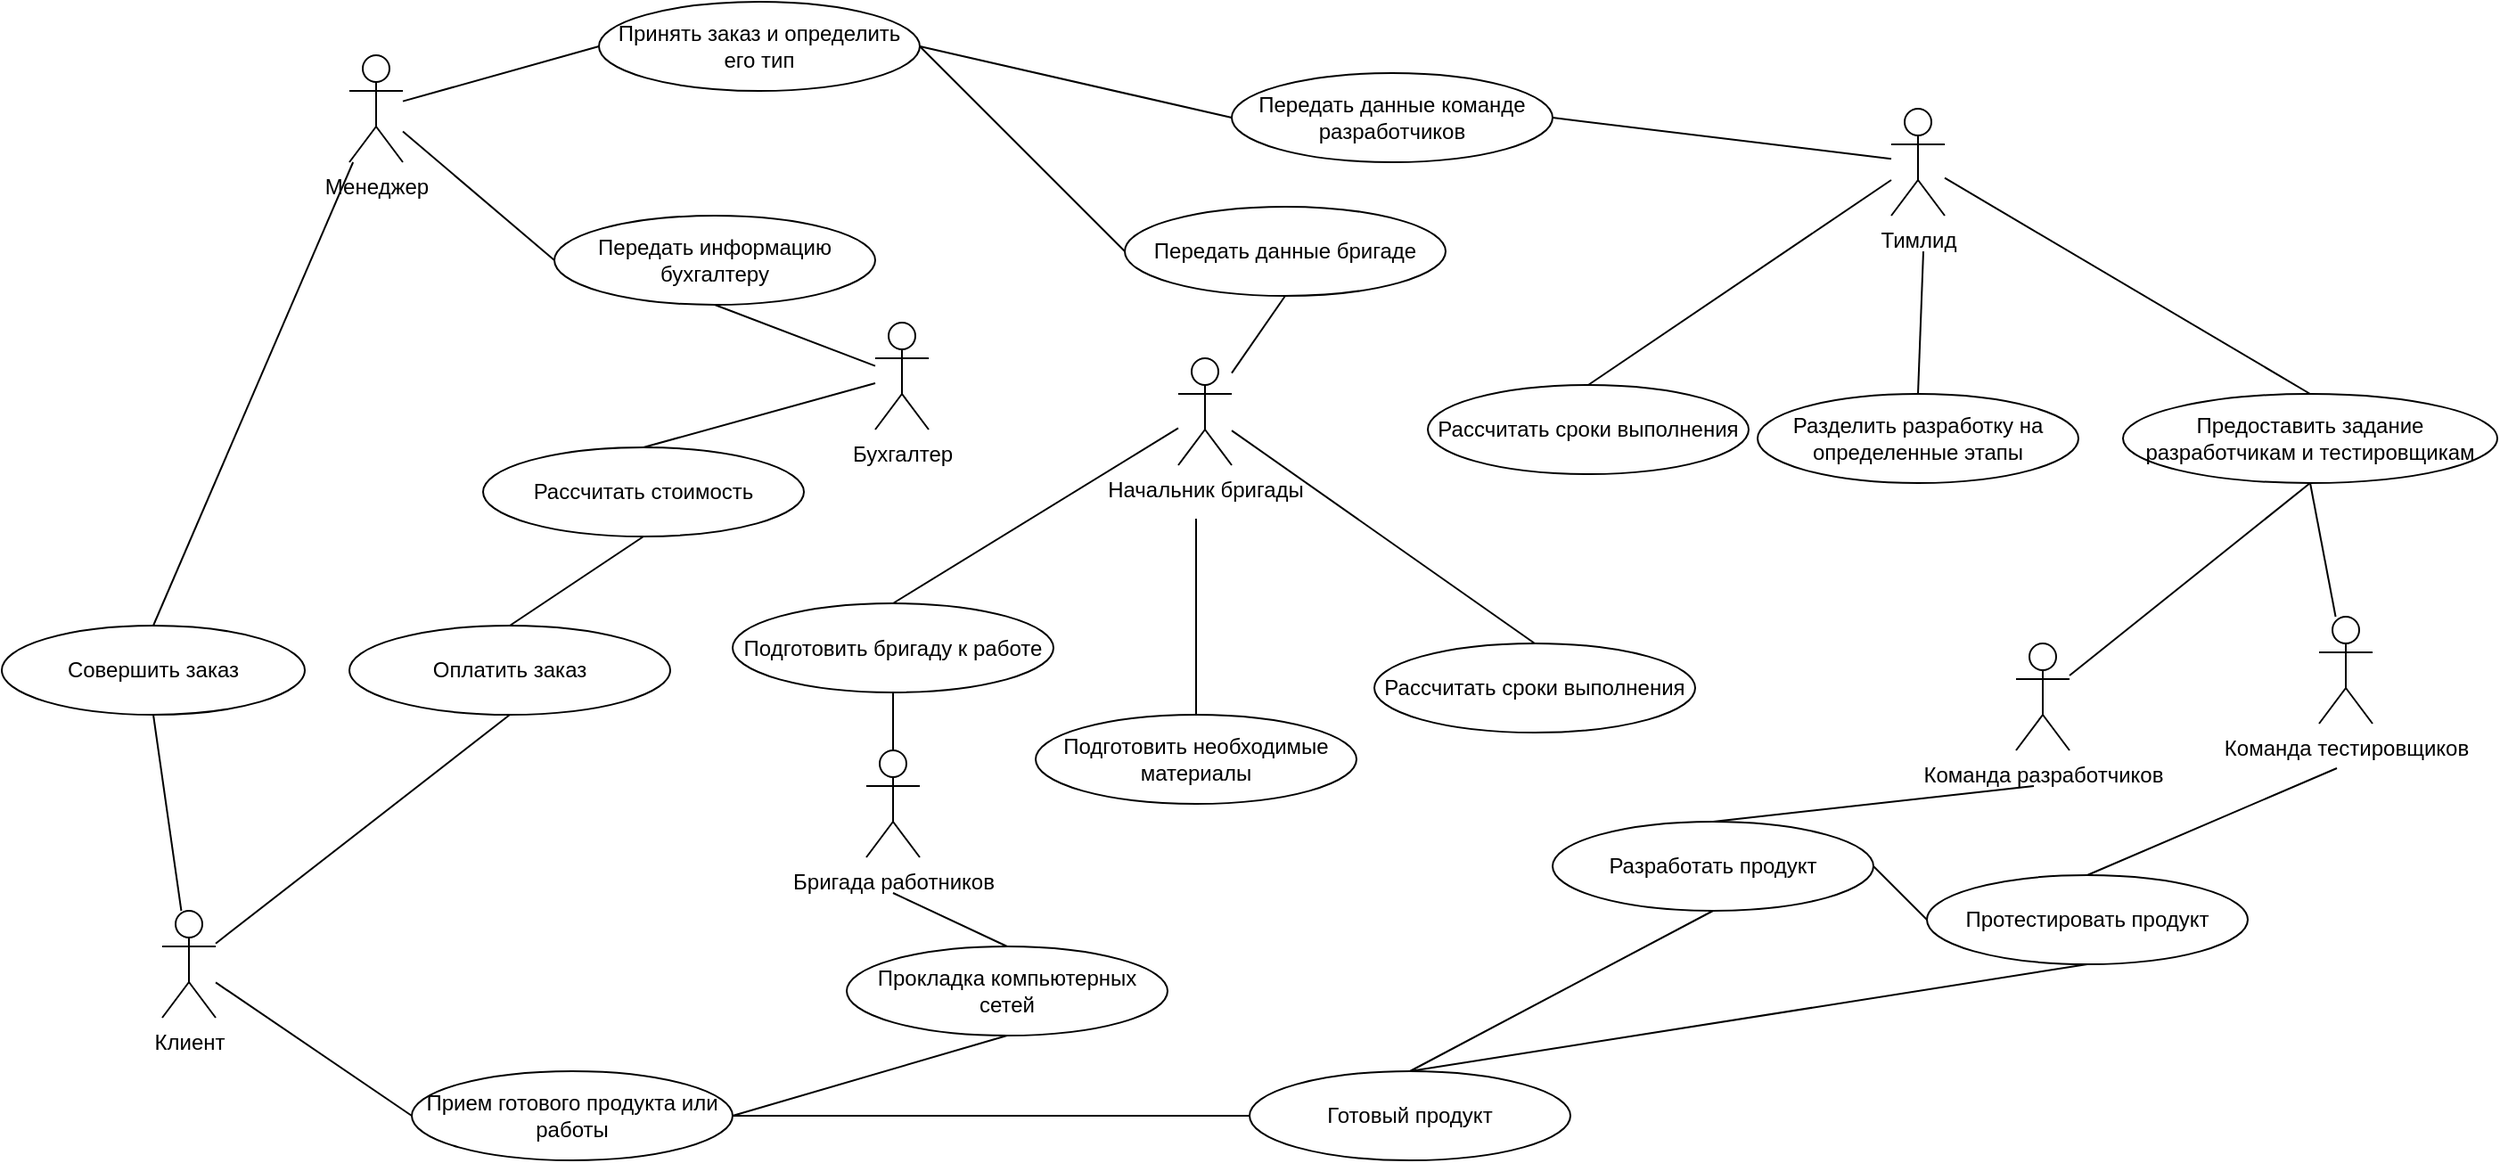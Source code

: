 <mxfile version="14.5.8" type="github" pages="4">
  <diagram id="cDPtDByhRCY-w8dU35fF" name="Диаграмму прецедентов">
    <mxGraphModel dx="2545" dy="2101" grid="1" gridSize="10" guides="1" tooltips="1" connect="1" arrows="1" fold="1" page="1" pageScale="1" pageWidth="827" pageHeight="1169" math="0" shadow="0">
      <root>
        <mxCell id="0" />
        <mxCell id="1" parent="0" />
        <mxCell id="mWeejI7cPnejFzfpicmv-2" value="Клиент" style="shape=umlActor;verticalLabelPosition=bottom;verticalAlign=top;html=1;outlineConnect=0;" vertex="1" parent="1">
          <mxGeometry x="-60" y="400" width="30" height="60" as="geometry" />
        </mxCell>
        <mxCell id="mWeejI7cPnejFzfpicmv-3" value="Команда разработчиков" style="shape=umlActor;verticalLabelPosition=bottom;verticalAlign=top;html=1;outlineConnect=0;" vertex="1" parent="1">
          <mxGeometry x="980" y="250" width="30" height="60" as="geometry" />
        </mxCell>
        <mxCell id="mWeejI7cPnejFzfpicmv-5" value="Тимлид" style="shape=umlActor;verticalLabelPosition=bottom;verticalAlign=top;html=1;outlineConnect=0;" vertex="1" parent="1">
          <mxGeometry x="910" y="-50" width="30" height="60" as="geometry" />
        </mxCell>
        <mxCell id="mWeejI7cPnejFzfpicmv-6" value="Менеджер" style="shape=umlActor;verticalLabelPosition=bottom;verticalAlign=top;html=1;outlineConnect=0;" vertex="1" parent="1">
          <mxGeometry x="45" y="-80" width="30" height="60" as="geometry" />
        </mxCell>
        <mxCell id="mWeejI7cPnejFzfpicmv-7" value="Бригада работников" style="shape=umlActor;verticalLabelPosition=bottom;verticalAlign=top;html=1;outlineConnect=0;" vertex="1" parent="1">
          <mxGeometry x="335" y="310" width="30" height="60" as="geometry" />
        </mxCell>
        <mxCell id="mWeejI7cPnejFzfpicmv-11" value="Совершить заказ" style="ellipse;whiteSpace=wrap;html=1;" vertex="1" parent="1">
          <mxGeometry x="-150" y="240" width="170" height="50" as="geometry" />
        </mxCell>
        <mxCell id="mWeejI7cPnejFzfpicmv-12" value="" style="endArrow=none;html=1;entryX=0.5;entryY=1;entryDx=0;entryDy=0;" edge="1" parent="1" source="mWeejI7cPnejFzfpicmv-2" target="mWeejI7cPnejFzfpicmv-11">
          <mxGeometry width="50" height="50" relative="1" as="geometry">
            <mxPoint x="270" y="200" as="sourcePoint" />
            <mxPoint x="320" y="150" as="targetPoint" />
          </mxGeometry>
        </mxCell>
        <mxCell id="mWeejI7cPnejFzfpicmv-14" value="Принять заказ и определить его тип" style="ellipse;whiteSpace=wrap;html=1;" vertex="1" parent="1">
          <mxGeometry x="185" y="-110" width="180" height="50" as="geometry" />
        </mxCell>
        <mxCell id="mWeejI7cPnejFzfpicmv-15" value="" style="endArrow=none;html=1;exitX=0;exitY=0.5;exitDx=0;exitDy=0;" edge="1" parent="1" source="mWeejI7cPnejFzfpicmv-14" target="mWeejI7cPnejFzfpicmv-6">
          <mxGeometry width="50" height="50" relative="1" as="geometry">
            <mxPoint x="160" y="185" as="sourcePoint" />
            <mxPoint x="210" y="135" as="targetPoint" />
          </mxGeometry>
        </mxCell>
        <mxCell id="mWeejI7cPnejFzfpicmv-16" value="Передать информацию бухгалтеру" style="ellipse;whiteSpace=wrap;html=1;" vertex="1" parent="1">
          <mxGeometry x="160" y="10" width="180" height="50" as="geometry" />
        </mxCell>
        <mxCell id="mWeejI7cPnejFzfpicmv-18" value="" style="endArrow=none;html=1;entryX=0;entryY=0.5;entryDx=0;entryDy=0;" edge="1" parent="1" source="mWeejI7cPnejFzfpicmv-6" target="mWeejI7cPnejFzfpicmv-16">
          <mxGeometry width="50" height="50" relative="1" as="geometry">
            <mxPoint x="340" y="115" as="sourcePoint" />
            <mxPoint x="390" y="65" as="targetPoint" />
          </mxGeometry>
        </mxCell>
        <mxCell id="mWeejI7cPnejFzfpicmv-19" value="Передать данные команде разработчиков" style="ellipse;whiteSpace=wrap;html=1;" vertex="1" parent="1">
          <mxGeometry x="540" y="-70" width="180" height="50" as="geometry" />
        </mxCell>
        <mxCell id="mWeejI7cPnejFzfpicmv-20" value="" style="endArrow=none;html=1;entryX=0;entryY=0.5;entryDx=0;entryDy=0;exitX=1;exitY=0.5;exitDx=0;exitDy=0;" edge="1" parent="1" source="mWeejI7cPnejFzfpicmv-14" target="mWeejI7cPnejFzfpicmv-19">
          <mxGeometry width="50" height="50" relative="1" as="geometry">
            <mxPoint x="110" y="355" as="sourcePoint" />
            <mxPoint x="200" y="355" as="targetPoint" />
          </mxGeometry>
        </mxCell>
        <mxCell id="mWeejI7cPnejFzfpicmv-21" value="" style="endArrow=none;html=1;exitX=1;exitY=0.5;exitDx=0;exitDy=0;" edge="1" parent="1" source="mWeejI7cPnejFzfpicmv-19" target="mWeejI7cPnejFzfpicmv-5">
          <mxGeometry width="50" height="50" relative="1" as="geometry">
            <mxPoint x="490" y="430" as="sourcePoint" />
            <mxPoint x="540" y="380" as="targetPoint" />
          </mxGeometry>
        </mxCell>
        <mxCell id="mWeejI7cPnejFzfpicmv-22" value="Рассчитать сроки выполнения" style="ellipse;whiteSpace=wrap;html=1;" vertex="1" parent="1">
          <mxGeometry x="650" y="105" width="180" height="50" as="geometry" />
        </mxCell>
        <mxCell id="mWeejI7cPnejFzfpicmv-23" value="Разделить разработку на определенные этапы" style="ellipse;whiteSpace=wrap;html=1;" vertex="1" parent="1">
          <mxGeometry x="835" y="110" width="180" height="50" as="geometry" />
        </mxCell>
        <mxCell id="mWeejI7cPnejFzfpicmv-24" value="Предоставить задание разработчикам и тестировщикам" style="ellipse;whiteSpace=wrap;html=1;" vertex="1" parent="1">
          <mxGeometry x="1040" y="110" width="210" height="50" as="geometry" />
        </mxCell>
        <mxCell id="mWeejI7cPnejFzfpicmv-25" value="Команда тестировщиков" style="shape=umlActor;verticalLabelPosition=bottom;verticalAlign=top;html=1;outlineConnect=0;" vertex="1" parent="1">
          <mxGeometry x="1150" y="235" width="30" height="60" as="geometry" />
        </mxCell>
        <mxCell id="mWeejI7cPnejFzfpicmv-26" value="" style="endArrow=none;html=1;entryX=0.5;entryY=0;entryDx=0;entryDy=0;" edge="1" parent="1" target="mWeejI7cPnejFzfpicmv-22">
          <mxGeometry width="50" height="50" relative="1" as="geometry">
            <mxPoint x="910" y="-10" as="sourcePoint" />
            <mxPoint x="776" y="230" as="targetPoint" />
          </mxGeometry>
        </mxCell>
        <mxCell id="mWeejI7cPnejFzfpicmv-27" value="" style="endArrow=none;html=1;entryX=0.5;entryY=0;entryDx=0;entryDy=0;" edge="1" parent="1" target="mWeejI7cPnejFzfpicmv-23">
          <mxGeometry width="50" height="50" relative="1" as="geometry">
            <mxPoint x="928" y="30" as="sourcePoint" />
            <mxPoint x="786.0" y="105" as="targetPoint" />
          </mxGeometry>
        </mxCell>
        <mxCell id="mWeejI7cPnejFzfpicmv-28" value="" style="endArrow=none;html=1;entryX=0.5;entryY=0;entryDx=0;entryDy=0;" edge="1" parent="1" source="mWeejI7cPnejFzfpicmv-5" target="mWeejI7cPnejFzfpicmv-24">
          <mxGeometry width="50" height="50" relative="1" as="geometry">
            <mxPoint x="756.0" y="160" as="sourcePoint" />
            <mxPoint x="796.0" y="115" as="targetPoint" />
          </mxGeometry>
        </mxCell>
        <mxCell id="mWeejI7cPnejFzfpicmv-29" value="Передать данные бригаде" style="ellipse;whiteSpace=wrap;html=1;" vertex="1" parent="1">
          <mxGeometry x="480" y="5" width="180" height="50" as="geometry" />
        </mxCell>
        <mxCell id="mWeejI7cPnejFzfpicmv-30" value="" style="endArrow=none;html=1;entryX=0;entryY=0.5;entryDx=0;entryDy=0;exitX=1;exitY=0.5;exitDx=0;exitDy=0;" edge="1" parent="1" target="mWeejI7cPnejFzfpicmv-29" source="mWeejI7cPnejFzfpicmv-14">
          <mxGeometry width="50" height="50" relative="1" as="geometry">
            <mxPoint x="330" y="320" as="sourcePoint" />
            <mxPoint x="200" y="477.5" as="targetPoint" />
          </mxGeometry>
        </mxCell>
        <mxCell id="mWeejI7cPnejFzfpicmv-31" value="Начальник бригады" style="shape=umlActor;verticalLabelPosition=bottom;verticalAlign=top;html=1;outlineConnect=0;" vertex="1" parent="1">
          <mxGeometry x="510" y="90" width="30" height="60" as="geometry" />
        </mxCell>
        <mxCell id="mWeejI7cPnejFzfpicmv-32" value="" style="endArrow=none;html=1;exitX=0.5;exitY=1;exitDx=0;exitDy=0;" edge="1" parent="1" source="mWeejI7cPnejFzfpicmv-29" target="mWeejI7cPnejFzfpicmv-31">
          <mxGeometry width="50" height="50" relative="1" as="geometry">
            <mxPoint x="570" y="355" as="sourcePoint" />
            <mxPoint x="660.0" y="256.429" as="targetPoint" />
          </mxGeometry>
        </mxCell>
        <mxCell id="mWeejI7cPnejFzfpicmv-33" value="Рассчитать сроки выполнения" style="ellipse;whiteSpace=wrap;html=1;" vertex="1" parent="1">
          <mxGeometry x="620" y="250" width="180" height="50" as="geometry" />
        </mxCell>
        <mxCell id="mWeejI7cPnejFzfpicmv-34" value="Подготовить необходимые материалы" style="ellipse;whiteSpace=wrap;html=1;" vertex="1" parent="1">
          <mxGeometry x="430" y="290" width="180" height="50" as="geometry" />
        </mxCell>
        <mxCell id="mWeejI7cPnejFzfpicmv-35" value="Подготовить бригаду к работе" style="ellipse;whiteSpace=wrap;html=1;" vertex="1" parent="1">
          <mxGeometry x="260" y="227.5" width="180" height="50" as="geometry" />
        </mxCell>
        <mxCell id="mWeejI7cPnejFzfpicmv-36" value="" style="endArrow=none;html=1;exitX=0.5;exitY=1;exitDx=0;exitDy=0;" edge="1" parent="1" source="mWeejI7cPnejFzfpicmv-24" target="mWeejI7cPnejFzfpicmv-3">
          <mxGeometry width="50" height="50" relative="1" as="geometry">
            <mxPoint x="950" y="340" as="sourcePoint" />
            <mxPoint x="1000" y="290" as="targetPoint" />
          </mxGeometry>
        </mxCell>
        <mxCell id="mWeejI7cPnejFzfpicmv-37" value="" style="endArrow=none;html=1;exitX=0.5;exitY=1;exitDx=0;exitDy=0;" edge="1" parent="1" source="mWeejI7cPnejFzfpicmv-24" target="mWeejI7cPnejFzfpicmv-25">
          <mxGeometry width="50" height="50" relative="1" as="geometry">
            <mxPoint x="950" y="340" as="sourcePoint" />
            <mxPoint x="1000" y="290" as="targetPoint" />
          </mxGeometry>
        </mxCell>
        <mxCell id="mWeejI7cPnejFzfpicmv-38" value="" style="endArrow=none;html=1;exitX=0.5;exitY=1;exitDx=0;exitDy=0;" edge="1" parent="1" source="mWeejI7cPnejFzfpicmv-35" target="mWeejI7cPnejFzfpicmv-7">
          <mxGeometry width="50" height="50" relative="1" as="geometry">
            <mxPoint x="880" y="335" as="sourcePoint" />
            <mxPoint x="930" y="285" as="targetPoint" />
          </mxGeometry>
        </mxCell>
        <mxCell id="mWeejI7cPnejFzfpicmv-39" value="" style="endArrow=none;html=1;entryX=0.5;entryY=0;entryDx=0;entryDy=0;" edge="1" parent="1" source="mWeejI7cPnejFzfpicmv-31" target="mWeejI7cPnejFzfpicmv-33">
          <mxGeometry width="50" height="50" relative="1" as="geometry">
            <mxPoint x="640" y="265" as="sourcePoint" />
            <mxPoint x="690" y="235" as="targetPoint" />
          </mxGeometry>
        </mxCell>
        <mxCell id="mWeejI7cPnejFzfpicmv-40" value="" style="endArrow=none;html=1;entryX=0.5;entryY=0;entryDx=0;entryDy=0;" edge="1" parent="1" target="mWeejI7cPnejFzfpicmv-34">
          <mxGeometry width="50" height="50" relative="1" as="geometry">
            <mxPoint x="520" y="180" as="sourcePoint" />
            <mxPoint x="710" y="180" as="targetPoint" />
          </mxGeometry>
        </mxCell>
        <mxCell id="mWeejI7cPnejFzfpicmv-41" value="" style="endArrow=none;html=1;entryX=0.5;entryY=0;entryDx=0;entryDy=0;" edge="1" parent="1" source="mWeejI7cPnejFzfpicmv-31" target="mWeejI7cPnejFzfpicmv-35">
          <mxGeometry width="50" height="50" relative="1" as="geometry">
            <mxPoint x="660.0" y="285" as="sourcePoint" />
            <mxPoint x="710" y="255" as="targetPoint" />
          </mxGeometry>
        </mxCell>
        <mxCell id="mWeejI7cPnejFzfpicmv-44" value="" style="endArrow=none;html=1;entryX=0.5;entryY=0;entryDx=0;entryDy=0;" edge="1" parent="1" source="mWeejI7cPnejFzfpicmv-6" target="mWeejI7cPnejFzfpicmv-11">
          <mxGeometry width="50" height="50" relative="1" as="geometry">
            <mxPoint x="130" y="90" as="sourcePoint" />
            <mxPoint x="210" y="180" as="targetPoint" />
          </mxGeometry>
        </mxCell>
        <mxCell id="mWeejI7cPnejFzfpicmv-45" value="Оплатить заказ" style="ellipse;whiteSpace=wrap;html=1;" vertex="1" parent="1">
          <mxGeometry x="45" y="240" width="180" height="50" as="geometry" />
        </mxCell>
        <mxCell id="mWeejI7cPnejFzfpicmv-46" value="" style="endArrow=none;html=1;entryX=0.5;entryY=1;entryDx=0;entryDy=0;" edge="1" parent="1" source="mWeejI7cPnejFzfpicmv-2" target="mWeejI7cPnejFzfpicmv-45">
          <mxGeometry width="50" height="50" relative="1" as="geometry">
            <mxPoint x="145" y="240" as="sourcePoint" />
            <mxPoint x="195" y="190" as="targetPoint" />
          </mxGeometry>
        </mxCell>
        <mxCell id="mWeejI7cPnejFzfpicmv-47" value="" style="endArrow=none;html=1;exitX=0.5;exitY=0;exitDx=0;exitDy=0;entryX=0.5;entryY=1;entryDx=0;entryDy=0;" edge="1" parent="1" source="mWeejI7cPnejFzfpicmv-45" target="mWeejI7cPnejFzfpicmv-68">
          <mxGeometry width="50" height="50" relative="1" as="geometry">
            <mxPoint x="420" y="180" as="sourcePoint" />
            <mxPoint x="200" y="190" as="targetPoint" />
          </mxGeometry>
        </mxCell>
        <mxCell id="mWeejI7cPnejFzfpicmv-48" value="Разработать продукт" style="ellipse;whiteSpace=wrap;html=1;" vertex="1" parent="1">
          <mxGeometry x="720" y="350" width="180" height="50" as="geometry" />
        </mxCell>
        <mxCell id="mWeejI7cPnejFzfpicmv-49" value="Протестировать продукт" style="ellipse;whiteSpace=wrap;html=1;" vertex="1" parent="1">
          <mxGeometry x="930" y="380" width="180" height="50" as="geometry" />
        </mxCell>
        <mxCell id="mWeejI7cPnejFzfpicmv-53" value="" style="endArrow=none;html=1;exitX=0.5;exitY=0;exitDx=0;exitDy=0;" edge="1" parent="1" source="mWeejI7cPnejFzfpicmv-48">
          <mxGeometry width="50" height="50" relative="1" as="geometry">
            <mxPoint x="860" y="390" as="sourcePoint" />
            <mxPoint x="990" y="330" as="targetPoint" />
          </mxGeometry>
        </mxCell>
        <mxCell id="mWeejI7cPnejFzfpicmv-54" value="" style="endArrow=none;html=1;exitX=0.5;exitY=0;exitDx=0;exitDy=0;" edge="1" parent="1" source="mWeejI7cPnejFzfpicmv-49">
          <mxGeometry width="50" height="50" relative="1" as="geometry">
            <mxPoint x="1195" y="392.5" as="sourcePoint" />
            <mxPoint x="1160" y="320" as="targetPoint" />
          </mxGeometry>
        </mxCell>
        <mxCell id="mWeejI7cPnejFzfpicmv-55" value="Готовый продукт" style="ellipse;whiteSpace=wrap;html=1;" vertex="1" parent="1">
          <mxGeometry x="550" y="490" width="180" height="50" as="geometry" />
        </mxCell>
        <mxCell id="mWeejI7cPnejFzfpicmv-56" value="" style="endArrow=none;html=1;entryX=0.5;entryY=1;entryDx=0;entryDy=0;exitX=0.5;exitY=0;exitDx=0;exitDy=0;" edge="1" parent="1" source="mWeejI7cPnejFzfpicmv-55" target="mWeejI7cPnejFzfpicmv-48">
          <mxGeometry width="50" height="50" relative="1" as="geometry">
            <mxPoint x="850" y="460" as="sourcePoint" />
            <mxPoint x="900" y="410" as="targetPoint" />
          </mxGeometry>
        </mxCell>
        <mxCell id="mWeejI7cPnejFzfpicmv-57" value="" style="endArrow=none;html=1;entryX=0.5;entryY=1;entryDx=0;entryDy=0;exitX=0.5;exitY=0;exitDx=0;exitDy=0;" edge="1" parent="1" source="mWeejI7cPnejFzfpicmv-55" target="mWeejI7cPnejFzfpicmv-49">
          <mxGeometry width="50" height="50" relative="1" as="geometry">
            <mxPoint x="850" y="500" as="sourcePoint" />
            <mxPoint x="1130" y="460" as="targetPoint" />
          </mxGeometry>
        </mxCell>
        <mxCell id="mWeejI7cPnejFzfpicmv-58" value="Прием готового продукта или работы" style="ellipse;whiteSpace=wrap;html=1;" vertex="1" parent="1">
          <mxGeometry x="80" y="490" width="180" height="50" as="geometry" />
        </mxCell>
        <mxCell id="mWeejI7cPnejFzfpicmv-60" value="Прокладка компьютерных сетей" style="ellipse;whiteSpace=wrap;html=1;" vertex="1" parent="1">
          <mxGeometry x="324" y="420" width="180" height="50" as="geometry" />
        </mxCell>
        <mxCell id="mWeejI7cPnejFzfpicmv-61" value="" style="endArrow=none;html=1;exitX=0.5;exitY=0;exitDx=0;exitDy=0;" edge="1" parent="1" source="mWeejI7cPnejFzfpicmv-60">
          <mxGeometry width="50" height="50" relative="1" as="geometry">
            <mxPoint x="530" y="460" as="sourcePoint" />
            <mxPoint x="350" y="390" as="targetPoint" />
          </mxGeometry>
        </mxCell>
        <mxCell id="mWeejI7cPnejFzfpicmv-62" value="" style="endArrow=none;html=1;entryX=0;entryY=0.5;entryDx=0;entryDy=0;exitX=1;exitY=0.5;exitDx=0;exitDy=0;" edge="1" parent="1" source="mWeejI7cPnejFzfpicmv-58" target="mWeejI7cPnejFzfpicmv-55">
          <mxGeometry width="50" height="50" relative="1" as="geometry">
            <mxPoint x="490" y="490" as="sourcePoint" />
            <mxPoint x="540" y="440" as="targetPoint" />
          </mxGeometry>
        </mxCell>
        <mxCell id="mWeejI7cPnejFzfpicmv-63" value="" style="endArrow=none;html=1;exitX=1;exitY=0.5;exitDx=0;exitDy=0;entryX=0.5;entryY=1;entryDx=0;entryDy=0;" edge="1" parent="1" source="mWeejI7cPnejFzfpicmv-58" target="mWeejI7cPnejFzfpicmv-60">
          <mxGeometry width="50" height="50" relative="1" as="geometry">
            <mxPoint x="490" y="490" as="sourcePoint" />
            <mxPoint x="540" y="440" as="targetPoint" />
          </mxGeometry>
        </mxCell>
        <mxCell id="mWeejI7cPnejFzfpicmv-64" value="" style="endArrow=none;html=1;entryX=0;entryY=0.5;entryDx=0;entryDy=0;" edge="1" parent="1" source="mWeejI7cPnejFzfpicmv-2" target="mWeejI7cPnejFzfpicmv-58">
          <mxGeometry width="50" height="50" relative="1" as="geometry">
            <mxPoint x="400" y="480" as="sourcePoint" />
            <mxPoint x="450" y="430" as="targetPoint" />
          </mxGeometry>
        </mxCell>
        <mxCell id="mWeejI7cPnejFzfpicmv-67" value="Бухгалтер" style="shape=umlActor;verticalLabelPosition=bottom;verticalAlign=top;html=1;outlineConnect=0;" vertex="1" parent="1">
          <mxGeometry x="340" y="70" width="30" height="60" as="geometry" />
        </mxCell>
        <mxCell id="mWeejI7cPnejFzfpicmv-68" value="Рассчитать стоимость" style="ellipse;whiteSpace=wrap;html=1;" vertex="1" parent="1">
          <mxGeometry x="120" y="140" width="180" height="50" as="geometry" />
        </mxCell>
        <mxCell id="mWeejI7cPnejFzfpicmv-69" value="" style="endArrow=none;html=1;entryX=0.5;entryY=1;entryDx=0;entryDy=0;" edge="1" parent="1" source="mWeejI7cPnejFzfpicmv-67" target="mWeejI7cPnejFzfpicmv-16">
          <mxGeometry width="50" height="50" relative="1" as="geometry">
            <mxPoint x="230" y="220" as="sourcePoint" />
            <mxPoint x="280" y="170" as="targetPoint" />
          </mxGeometry>
        </mxCell>
        <mxCell id="mWeejI7cPnejFzfpicmv-70" value="" style="endArrow=none;html=1;entryX=0.5;entryY=0;entryDx=0;entryDy=0;" edge="1" parent="1" target="mWeejI7cPnejFzfpicmv-68">
          <mxGeometry width="50" height="50" relative="1" as="geometry">
            <mxPoint x="340" y="104" as="sourcePoint" />
            <mxPoint x="260" y="70" as="targetPoint" />
          </mxGeometry>
        </mxCell>
        <mxCell id="gcwwTBfVcnavN-COzoTb-1" value="" style="endArrow=none;html=1;entryX=0;entryY=0.5;entryDx=0;entryDy=0;exitX=1;exitY=0.5;exitDx=0;exitDy=0;" edge="1" parent="1" source="mWeejI7cPnejFzfpicmv-48" target="mWeejI7cPnejFzfpicmv-49">
          <mxGeometry width="50" height="50" relative="1" as="geometry">
            <mxPoint x="850" y="310" as="sourcePoint" />
            <mxPoint x="900" y="270" as="targetPoint" />
          </mxGeometry>
        </mxCell>
      </root>
    </mxGraphModel>
  </diagram>
  <diagram id="36L-_eIJ4gIkrSuLHeAF" name="Диаграмму деятельности">
    <mxGraphModel dx="2062" dy="1118" grid="1" gridSize="10" guides="1" tooltips="1" connect="1" arrows="1" fold="1" page="1" pageScale="1" pageWidth="827" pageHeight="1169" math="0" shadow="0">
      <root>
        <mxCell id="uUX3ez6QMEUYQmT7d_kK-0" />
        <mxCell id="uUX3ez6QMEUYQmT7d_kK-1" parent="uUX3ez6QMEUYQmT7d_kK-0" />
        <mxCell id="tRWD3VD6CDFU8oL8m7PO-0" value="&lt;font style=&quot;font-size: 16px&quot;&gt;Клиент&lt;/font&gt;" style="text;html=1;strokeColor=none;fillColor=none;align=center;verticalAlign=middle;whiteSpace=wrap;rounded=0;" vertex="1" parent="uUX3ez6QMEUYQmT7d_kK-1">
          <mxGeometry x="110" y="50" width="60" height="20" as="geometry" />
        </mxCell>
        <mxCell id="GsiNrgmaZU6TqICUGK3r-0" value="&lt;font style=&quot;font-size: 9px&quot;&gt;Начало&lt;/font&gt;" style="text;html=1;strokeColor=none;fillColor=none;align=center;verticalAlign=middle;whiteSpace=wrap;rounded=0;" vertex="1" parent="uUX3ez6QMEUYQmT7d_kK-1">
          <mxGeometry x="100" y="90" width="30" height="5" as="geometry" />
        </mxCell>
        <mxCell id="NVR5XgwRJ3cocbk5u-yY-0" style="edgeStyle=orthogonalEdgeStyle;rounded=0;orthogonalLoop=1;jettySize=auto;html=1;entryX=0.5;entryY=0;entryDx=0;entryDy=0;" edge="1" parent="uUX3ez6QMEUYQmT7d_kK-1" source="GsiNrgmaZU6TqICUGK3r-1" target="GsiNrgmaZU6TqICUGK3r-3">
          <mxGeometry relative="1" as="geometry">
            <mxPoint x="140" y="120" as="targetPoint" />
          </mxGeometry>
        </mxCell>
        <mxCell id="GsiNrgmaZU6TqICUGK3r-1" value="" style="ellipse;whiteSpace=wrap;html=1;aspect=fixed;fillColor=#000033;" vertex="1" parent="uUX3ez6QMEUYQmT7d_kK-1">
          <mxGeometry x="135" y="90" width="10" height="10" as="geometry" />
        </mxCell>
        <mxCell id="NVR5XgwRJ3cocbk5u-yY-4" style="edgeStyle=orthogonalEdgeStyle;rounded=0;orthogonalLoop=1;jettySize=auto;html=1;entryX=0;entryY=0.5;entryDx=0;entryDy=0;" edge="1" parent="uUX3ez6QMEUYQmT7d_kK-1" source="GsiNrgmaZU6TqICUGK3r-3" target="NVR5XgwRJ3cocbk5u-yY-3">
          <mxGeometry relative="1" as="geometry" />
        </mxCell>
        <mxCell id="GsiNrgmaZU6TqICUGK3r-3" value="Совершить заказ" style="rounded=1;whiteSpace=wrap;html=1;fillColor=#FFFFFF;" vertex="1" parent="uUX3ez6QMEUYQmT7d_kK-1">
          <mxGeometry x="80" y="130" width="120" height="20" as="geometry" />
        </mxCell>
        <mxCell id="NVR5XgwRJ3cocbk5u-yY-1" value="&lt;font style=&quot;font-size: 16px&quot;&gt;Менеджер&lt;/font&gt;" style="text;html=1;strokeColor=none;fillColor=none;align=center;verticalAlign=middle;whiteSpace=wrap;rounded=0;" vertex="1" parent="uUX3ez6QMEUYQmT7d_kK-1">
          <mxGeometry x="290" y="50" width="80" height="20" as="geometry" />
        </mxCell>
        <mxCell id="NVR5XgwRJ3cocbk5u-yY-2" value="" style="endArrow=none;dashed=1;html=1;dashPattern=1 3;strokeWidth=2;opacity=40;" edge="1" parent="uUX3ez6QMEUYQmT7d_kK-1">
          <mxGeometry width="50" height="50" relative="1" as="geometry">
            <mxPoint x="220" y="640" as="sourcePoint" />
            <mxPoint x="220" y="60" as="targetPoint" />
          </mxGeometry>
        </mxCell>
        <mxCell id="NVR5XgwRJ3cocbk5u-yY-3" value="Принять заказ и определить его тип" style="rounded=1;whiteSpace=wrap;html=1;fillColor=#FFFFFF;" vertex="1" parent="uUX3ez6QMEUYQmT7d_kK-1">
          <mxGeometry x="240" y="125" width="130" height="30" as="geometry" />
        </mxCell>
        <mxCell id="NVR5XgwRJ3cocbk5u-yY-5" value="" style="endArrow=none;dashed=1;html=1;dashPattern=1 3;strokeWidth=2;opacity=40;" edge="1" parent="uUX3ez6QMEUYQmT7d_kK-1">
          <mxGeometry width="50" height="50" relative="1" as="geometry">
            <mxPoint x="440" y="640" as="sourcePoint" />
            <mxPoint x="440" y="60" as="targetPoint" />
          </mxGeometry>
        </mxCell>
        <mxCell id="NVR5XgwRJ3cocbk5u-yY-6" value="&lt;font style=&quot;font-size: 16px&quot;&gt;Бухгалтер&lt;/font&gt;" style="text;html=1;strokeColor=none;fillColor=none;align=center;verticalAlign=middle;whiteSpace=wrap;rounded=0;" vertex="1" parent="uUX3ez6QMEUYQmT7d_kK-1">
          <mxGeometry x="480" y="50" width="80" height="20" as="geometry" />
        </mxCell>
        <mxCell id="NVR5XgwRJ3cocbk5u-yY-7" value="" style="endArrow=none;dashed=1;html=1;dashPattern=1 3;strokeWidth=2;opacity=40;" edge="1" parent="uUX3ez6QMEUYQmT7d_kK-1">
          <mxGeometry width="50" height="50" relative="1" as="geometry">
            <mxPoint x="600" y="640" as="sourcePoint" />
            <mxPoint x="600" y="60" as="targetPoint" />
          </mxGeometry>
        </mxCell>
        <mxCell id="scAuZytiZJyH_DZWsamR-47" style="edgeStyle=orthogonalEdgeStyle;rounded=0;orthogonalLoop=1;jettySize=auto;html=1;entryX=0;entryY=0.5;entryDx=0;entryDy=0;" edge="1" parent="uUX3ez6QMEUYQmT7d_kK-1" source="WBPOVWDveayBn8FRyzsH-0" target="mJKW6UsB958CqCDHoNlt-0">
          <mxGeometry relative="1" as="geometry">
            <mxPoint x="1000" y="205" as="targetPoint" />
          </mxGeometry>
        </mxCell>
        <mxCell id="WBPOVWDveayBn8FRyzsH-0" value="Передать информацию Тимлиду" style="rounded=1;whiteSpace=wrap;html=1;fillColor=#FFFFFF;" vertex="1" parent="uUX3ez6QMEUYQmT7d_kK-1">
          <mxGeometry x="280" y="190" width="130" height="30" as="geometry" />
        </mxCell>
        <mxCell id="scAuZytiZJyH_DZWsamR-48" style="edgeStyle=orthogonalEdgeStyle;rounded=0;orthogonalLoop=1;jettySize=auto;html=1;" edge="1" parent="uUX3ez6QMEUYQmT7d_kK-1" source="WBPOVWDveayBn8FRyzsH-1">
          <mxGeometry relative="1" as="geometry">
            <mxPoint x="630" y="260" as="targetPoint" />
          </mxGeometry>
        </mxCell>
        <mxCell id="WBPOVWDveayBn8FRyzsH-1" value="Передать информацию Начальнику бригады" style="rounded=1;whiteSpace=wrap;html=1;fillColor=#FFFFFF;" vertex="1" parent="uUX3ez6QMEUYQmT7d_kK-1">
          <mxGeometry x="280" y="240" width="140" height="40" as="geometry" />
        </mxCell>
        <mxCell id="scAuZytiZJyH_DZWsamR-18" style="edgeStyle=orthogonalEdgeStyle;rounded=0;orthogonalLoop=1;jettySize=auto;html=1;entryX=0;entryY=0.5;entryDx=0;entryDy=0;" edge="1" parent="uUX3ez6QMEUYQmT7d_kK-1" source="scAuZytiZJyH_DZWsamR-0" target="scAuZytiZJyH_DZWsamR-17">
          <mxGeometry relative="1" as="geometry" />
        </mxCell>
        <mxCell id="scAuZytiZJyH_DZWsamR-0" value="Создать заказ и передать информацию Бухгалтеру" style="rounded=1;whiteSpace=wrap;html=1;fillColor=#FFFFFF;" vertex="1" parent="uUX3ez6QMEUYQmT7d_kK-1">
          <mxGeometry x="280" y="300" width="150" height="30" as="geometry" />
        </mxCell>
        <mxCell id="scAuZytiZJyH_DZWsamR-2" value="" style="endArrow=none;html=1;entryX=0.5;entryY=1;entryDx=0;entryDy=0;" edge="1" parent="uUX3ez6QMEUYQmT7d_kK-1" target="NVR5XgwRJ3cocbk5u-yY-3">
          <mxGeometry width="50" height="50" relative="1" as="geometry">
            <mxPoint x="305" y="170" as="sourcePoint" />
            <mxPoint x="460" y="260" as="targetPoint" />
          </mxGeometry>
        </mxCell>
        <mxCell id="scAuZytiZJyH_DZWsamR-3" value="" style="endArrow=none;html=1;" edge="1" parent="uUX3ez6QMEUYQmT7d_kK-1">
          <mxGeometry width="50" height="50" relative="1" as="geometry">
            <mxPoint x="250" y="170" as="sourcePoint" />
            <mxPoint x="305" y="170" as="targetPoint" />
          </mxGeometry>
        </mxCell>
        <mxCell id="scAuZytiZJyH_DZWsamR-4" value="" style="endArrow=none;html=1;" edge="1" parent="uUX3ez6QMEUYQmT7d_kK-1">
          <mxGeometry width="50" height="50" relative="1" as="geometry">
            <mxPoint x="250" y="315" as="sourcePoint" />
            <mxPoint x="250" y="170" as="targetPoint" />
          </mxGeometry>
        </mxCell>
        <mxCell id="scAuZytiZJyH_DZWsamR-5" value="" style="endArrow=classic;html=1;entryX=0;entryY=0.5;entryDx=0;entryDy=0;" edge="1" parent="uUX3ez6QMEUYQmT7d_kK-1" target="WBPOVWDveayBn8FRyzsH-0">
          <mxGeometry width="50" height="50" relative="1" as="geometry">
            <mxPoint x="250" y="205" as="sourcePoint" />
            <mxPoint x="300" y="190" as="targetPoint" />
          </mxGeometry>
        </mxCell>
        <mxCell id="scAuZytiZJyH_DZWsamR-6" value="" style="endArrow=classic;html=1;entryX=0;entryY=0.5;entryDx=0;entryDy=0;" edge="1" parent="uUX3ez6QMEUYQmT7d_kK-1">
          <mxGeometry width="50" height="50" relative="1" as="geometry">
            <mxPoint x="250" y="259.83" as="sourcePoint" />
            <mxPoint x="280" y="259.83" as="targetPoint" />
          </mxGeometry>
        </mxCell>
        <mxCell id="scAuZytiZJyH_DZWsamR-7" value="" style="endArrow=classic;html=1;entryX=0;entryY=0.5;entryDx=0;entryDy=0;" edge="1" parent="uUX3ez6QMEUYQmT7d_kK-1">
          <mxGeometry width="50" height="50" relative="1" as="geometry">
            <mxPoint x="250" y="314.83" as="sourcePoint" />
            <mxPoint x="280" y="314.83" as="targetPoint" />
          </mxGeometry>
        </mxCell>
        <mxCell id="scAuZytiZJyH_DZWsamR-8" value="&lt;font style=&quot;font-size: 16px&quot;&gt;Начальник Бригады&lt;/font&gt;" style="text;html=1;strokeColor=none;fillColor=none;align=center;verticalAlign=middle;whiteSpace=wrap;rounded=0;" vertex="1" parent="uUX3ez6QMEUYQmT7d_kK-1">
          <mxGeometry x="620" y="50" width="160" height="20" as="geometry" />
        </mxCell>
        <mxCell id="scAuZytiZJyH_DZWsamR-9" value="&lt;font style=&quot;font-size: 16px&quot;&gt;Бригада&lt;/font&gt;" style="text;html=1;strokeColor=none;fillColor=none;align=center;verticalAlign=middle;whiteSpace=wrap;rounded=0;" vertex="1" parent="uUX3ez6QMEUYQmT7d_kK-1">
          <mxGeometry x="850" y="50" width="80" height="20" as="geometry" />
        </mxCell>
        <mxCell id="scAuZytiZJyH_DZWsamR-10" value="&lt;font style=&quot;font-size: 16px&quot;&gt;Тимлид&lt;/font&gt;" style="text;html=1;strokeColor=none;fillColor=none;align=center;verticalAlign=middle;whiteSpace=wrap;rounded=0;" vertex="1" parent="uUX3ez6QMEUYQmT7d_kK-1">
          <mxGeometry x="1035" y="50" width="80" height="20" as="geometry" />
        </mxCell>
        <mxCell id="scAuZytiZJyH_DZWsamR-11" value="&lt;font style=&quot;font-size: 16px&quot;&gt;Разработчики&lt;/font&gt;" style="text;html=1;strokeColor=none;fillColor=none;align=center;verticalAlign=middle;whiteSpace=wrap;rounded=0;" vertex="1" parent="uUX3ez6QMEUYQmT7d_kK-1">
          <mxGeometry x="1241" y="50" width="110" height="20" as="geometry" />
        </mxCell>
        <mxCell id="scAuZytiZJyH_DZWsamR-12" value="&lt;font style=&quot;font-size: 16px&quot;&gt;Тестировщики&lt;/font&gt;" style="text;html=1;strokeColor=none;fillColor=none;align=center;verticalAlign=middle;whiteSpace=wrap;rounded=0;" vertex="1" parent="uUX3ez6QMEUYQmT7d_kK-1">
          <mxGeometry x="1460" y="50" width="110" height="20" as="geometry" />
        </mxCell>
        <mxCell id="scAuZytiZJyH_DZWsamR-13" value="" style="endArrow=none;dashed=1;html=1;dashPattern=1 3;strokeWidth=2;opacity=40;" edge="1" parent="uUX3ez6QMEUYQmT7d_kK-1">
          <mxGeometry width="50" height="50" relative="1" as="geometry">
            <mxPoint x="800" y="640" as="sourcePoint" />
            <mxPoint x="800.0" y="60" as="targetPoint" />
          </mxGeometry>
        </mxCell>
        <mxCell id="scAuZytiZJyH_DZWsamR-14" value="" style="endArrow=none;dashed=1;html=1;dashPattern=1 3;strokeWidth=2;opacity=40;" edge="1" parent="uUX3ez6QMEUYQmT7d_kK-1">
          <mxGeometry width="50" height="50" relative="1" as="geometry">
            <mxPoint x="980" y="640" as="sourcePoint" />
            <mxPoint x="980.0" y="60" as="targetPoint" />
          </mxGeometry>
        </mxCell>
        <mxCell id="scAuZytiZJyH_DZWsamR-15" value="" style="endArrow=none;dashed=1;html=1;dashPattern=1 3;strokeWidth=2;opacity=40;" edge="1" parent="uUX3ez6QMEUYQmT7d_kK-1">
          <mxGeometry width="50" height="50" relative="1" as="geometry">
            <mxPoint x="1190" y="640" as="sourcePoint" />
            <mxPoint x="1190.0" y="60" as="targetPoint" />
          </mxGeometry>
        </mxCell>
        <mxCell id="scAuZytiZJyH_DZWsamR-16" value="" style="endArrow=none;dashed=1;html=1;dashPattern=1 3;strokeWidth=2;opacity=40;" edge="1" parent="uUX3ez6QMEUYQmT7d_kK-1">
          <mxGeometry width="50" height="50" relative="1" as="geometry">
            <mxPoint x="1390" y="640" as="sourcePoint" />
            <mxPoint x="1390" y="60" as="targetPoint" />
          </mxGeometry>
        </mxCell>
        <mxCell id="scAuZytiZJyH_DZWsamR-17" value="Оформить счет" style="rounded=1;whiteSpace=wrap;html=1;fillColor=#FFFFFF;" vertex="1" parent="uUX3ez6QMEUYQmT7d_kK-1">
          <mxGeometry x="457.5" y="300" width="130" height="30" as="geometry" />
        </mxCell>
        <mxCell id="scAuZytiZJyH_DZWsamR-28" style="edgeStyle=orthogonalEdgeStyle;rounded=0;orthogonalLoop=1;jettySize=auto;html=1;entryX=0.5;entryY=0;entryDx=0;entryDy=0;" edge="1" parent="uUX3ez6QMEUYQmT7d_kK-1" source="scAuZytiZJyH_DZWsamR-19" target="scAuZytiZJyH_DZWsamR-26">
          <mxGeometry relative="1" as="geometry" />
        </mxCell>
        <mxCell id="scAuZytiZJyH_DZWsamR-19" value="Оплата счета" style="rounded=1;whiteSpace=wrap;html=1;fillColor=#FFFFFF;" vertex="1" parent="uUX3ez6QMEUYQmT7d_kK-1">
          <mxGeometry x="70" y="340" width="130" height="30" as="geometry" />
        </mxCell>
        <mxCell id="scAuZytiZJyH_DZWsamR-21" value="" style="endArrow=none;html=1;entryX=0.496;entryY=1.019;entryDx=0;entryDy=0;entryPerimeter=0;" edge="1" parent="uUX3ez6QMEUYQmT7d_kK-1" target="scAuZytiZJyH_DZWsamR-17">
          <mxGeometry width="50" height="50" relative="1" as="geometry">
            <mxPoint x="522" y="355" as="sourcePoint" />
            <mxPoint x="523" y="340" as="targetPoint" />
          </mxGeometry>
        </mxCell>
        <mxCell id="scAuZytiZJyH_DZWsamR-22" value="" style="endArrow=classic;html=1;entryX=1;entryY=0.5;entryDx=0;entryDy=0;" edge="1" parent="uUX3ez6QMEUYQmT7d_kK-1" target="scAuZytiZJyH_DZWsamR-19">
          <mxGeometry width="50" height="50" relative="1" as="geometry">
            <mxPoint x="522" y="355" as="sourcePoint" />
            <mxPoint x="420" y="340" as="targetPoint" />
          </mxGeometry>
        </mxCell>
        <mxCell id="scAuZytiZJyH_DZWsamR-24" value="В течении 3-х дней" style="shape=note;whiteSpace=wrap;html=1;backgroundOutline=1;darkOpacity=0.05;fillColor=#FFFFFF;size=7;" vertex="1" parent="uUX3ez6QMEUYQmT7d_kK-1">
          <mxGeometry x="70" y="300" width="130" height="20" as="geometry" />
        </mxCell>
        <mxCell id="scAuZytiZJyH_DZWsamR-25" value="" style="endArrow=none;dashed=1;html=1;dashPattern=1 3;strokeWidth=2;entryX=0.5;entryY=1;entryDx=0;entryDy=0;entryPerimeter=0;exitX=0.5;exitY=0;exitDx=0;exitDy=0;" edge="1" parent="uUX3ez6QMEUYQmT7d_kK-1" source="scAuZytiZJyH_DZWsamR-19" target="scAuZytiZJyH_DZWsamR-24">
          <mxGeometry width="50" height="50" relative="1" as="geometry">
            <mxPoint x="220" y="370" as="sourcePoint" />
            <mxPoint x="270" y="320" as="targetPoint" />
          </mxGeometry>
        </mxCell>
        <mxCell id="scAuZytiZJyH_DZWsamR-30" style="edgeStyle=orthogonalEdgeStyle;rounded=0;orthogonalLoop=1;jettySize=auto;html=1;entryX=0;entryY=0.5;entryDx=0;entryDy=0;" edge="1" parent="uUX3ez6QMEUYQmT7d_kK-1" source="scAuZytiZJyH_DZWsamR-26" target="scAuZytiZJyH_DZWsamR-29">
          <mxGeometry relative="1" as="geometry" />
        </mxCell>
        <mxCell id="scAuZytiZJyH_DZWsamR-32" style="edgeStyle=orthogonalEdgeStyle;rounded=0;orthogonalLoop=1;jettySize=auto;html=1;entryX=0;entryY=0.5;entryDx=0;entryDy=0;exitX=0.5;exitY=1;exitDx=0;exitDy=0;" edge="1" parent="uUX3ez6QMEUYQmT7d_kK-1" source="scAuZytiZJyH_DZWsamR-26" target="scAuZytiZJyH_DZWsamR-34">
          <mxGeometry relative="1" as="geometry">
            <mxPoint x="440" y="510" as="targetPoint" />
            <mxPoint x="135" y="500" as="sourcePoint" />
            <Array as="points">
              <mxPoint x="135" y="505" />
            </Array>
          </mxGeometry>
        </mxCell>
        <mxCell id="scAuZytiZJyH_DZWsamR-39" style="edgeStyle=orthogonalEdgeStyle;rounded=0;orthogonalLoop=1;jettySize=auto;html=1;entryX=0;entryY=0.5;entryDx=0;entryDy=0;" edge="1" parent="uUX3ez6QMEUYQmT7d_kK-1" source="scAuZytiZJyH_DZWsamR-26" target="scAuZytiZJyH_DZWsamR-36">
          <mxGeometry relative="1" as="geometry">
            <mxPoint x="75" y="570" as="targetPoint" />
            <Array as="points">
              <mxPoint x="80" y="460" />
              <mxPoint x="80" y="570" />
            </Array>
          </mxGeometry>
        </mxCell>
        <mxCell id="scAuZytiZJyH_DZWsamR-26" value="" style="rhombus;whiteSpace=wrap;html=1;fillColor=#FFFFFF;" vertex="1" parent="uUX3ez6QMEUYQmT7d_kK-1">
          <mxGeometry x="95" y="440" width="80" height="40" as="geometry" />
        </mxCell>
        <mxCell id="scAuZytiZJyH_DZWsamR-27" value="Счет оплачен" style="text;html=1;strokeColor=none;fillColor=none;align=center;verticalAlign=middle;whiteSpace=wrap;rounded=0;" vertex="1" parent="uUX3ez6QMEUYQmT7d_kK-1">
          <mxGeometry x="135" y="405" width="70" height="20" as="geometry" />
        </mxCell>
        <mxCell id="scAuZytiZJyH_DZWsamR-46" style="edgeStyle=orthogonalEdgeStyle;rounded=0;orthogonalLoop=1;jettySize=auto;html=1;entryX=0.5;entryY=1;entryDx=0;entryDy=0;" edge="1" parent="uUX3ez6QMEUYQmT7d_kK-1" source="scAuZytiZJyH_DZWsamR-29" target="scAuZytiZJyH_DZWsamR-45">
          <mxGeometry relative="1" as="geometry">
            <mxPoint x="480.0" y="410" as="targetPoint" />
            <Array as="points">
              <mxPoint x="522" y="425" />
              <mxPoint x="350" y="425" />
            </Array>
          </mxGeometry>
        </mxCell>
        <mxCell id="scAuZytiZJyH_DZWsamR-29" value="Предоставление информации об оплате" style="rounded=1;whiteSpace=wrap;html=1;fillColor=#FFFFFF;" vertex="1" parent="uUX3ez6QMEUYQmT7d_kK-1">
          <mxGeometry x="455" y="445" width="135" height="30" as="geometry" />
        </mxCell>
        <mxCell id="scAuZytiZJyH_DZWsamR-31" value="Оплачено в срок" style="text;html=1;strokeColor=none;fillColor=none;align=center;verticalAlign=middle;whiteSpace=wrap;rounded=0;" vertex="1" parent="uUX3ez6QMEUYQmT7d_kK-1">
          <mxGeometry x="255" y="440" width="100" height="20" as="geometry" />
        </mxCell>
        <mxCell id="scAuZytiZJyH_DZWsamR-38" style="edgeStyle=orthogonalEdgeStyle;rounded=0;orthogonalLoop=1;jettySize=auto;html=1;entryX=1;entryY=0.5;entryDx=0;entryDy=0;" edge="1" parent="uUX3ez6QMEUYQmT7d_kK-1" source="scAuZytiZJyH_DZWsamR-34" target="scAuZytiZJyH_DZWsamR-36">
          <mxGeometry relative="1" as="geometry">
            <mxPoint x="522.5" y="570" as="targetPoint" />
            <Array as="points">
              <mxPoint x="522" y="570" />
              <mxPoint x="400" y="570" />
            </Array>
          </mxGeometry>
        </mxCell>
        <mxCell id="scAuZytiZJyH_DZWsamR-34" value="Возврат денег" style="rounded=1;whiteSpace=wrap;html=1;fillColor=#FFFFFF;" vertex="1" parent="uUX3ez6QMEUYQmT7d_kK-1">
          <mxGeometry x="457.5" y="490" width="130" height="30" as="geometry" />
        </mxCell>
        <mxCell id="scAuZytiZJyH_DZWsamR-35" value="Оплачено позже" style="text;html=1;strokeColor=none;fillColor=none;align=center;verticalAlign=middle;whiteSpace=wrap;rounded=0;" vertex="1" parent="uUX3ez6QMEUYQmT7d_kK-1">
          <mxGeometry x="255" y="480" width="100" height="20" as="geometry" />
        </mxCell>
        <mxCell id="scAuZytiZJyH_DZWsamR-43" style="edgeStyle=orthogonalEdgeStyle;rounded=0;orthogonalLoop=1;jettySize=auto;html=1;entryX=0.5;entryY=0;entryDx=0;entryDy=0;" edge="1" parent="uUX3ez6QMEUYQmT7d_kK-1" source="scAuZytiZJyH_DZWsamR-36" target="scAuZytiZJyH_DZWsamR-42">
          <mxGeometry relative="1" as="geometry" />
        </mxCell>
        <mxCell id="scAuZytiZJyH_DZWsamR-36" value="Отмена заказа" style="rounded=1;whiteSpace=wrap;html=1;fillColor=#FFFFFF;" vertex="1" parent="uUX3ez6QMEUYQmT7d_kK-1">
          <mxGeometry x="265" y="555" width="130" height="30" as="geometry" />
        </mxCell>
        <mxCell id="scAuZytiZJyH_DZWsamR-40" value="Нет" style="text;html=1;strokeColor=none;fillColor=none;align=center;verticalAlign=middle;whiteSpace=wrap;rounded=0;" vertex="1" parent="uUX3ez6QMEUYQmT7d_kK-1">
          <mxGeometry x="75" y="445" width="20" height="10" as="geometry" />
        </mxCell>
        <mxCell id="scAuZytiZJyH_DZWsamR-42" value="" style="ellipse;whiteSpace=wrap;html=1;aspect=fixed;fillColor=#FFFFFF;perimeterSpacing=0;" vertex="1" parent="uUX3ez6QMEUYQmT7d_kK-1">
          <mxGeometry x="325" y="630" width="10" height="10" as="geometry" />
        </mxCell>
        <mxCell id="scAuZytiZJyH_DZWsamR-44" value="&lt;font style=&quot;font-size: 11px&quot;&gt;Конец&lt;/font&gt;" style="text;html=1;strokeColor=none;fillColor=none;align=center;verticalAlign=middle;whiteSpace=wrap;rounded=0;" vertex="1" parent="uUX3ez6QMEUYQmT7d_kK-1">
          <mxGeometry x="285" y="630" width="30" height="5" as="geometry" />
        </mxCell>
        <mxCell id="scAuZytiZJyH_DZWsamR-49" style="edgeStyle=orthogonalEdgeStyle;rounded=0;orthogonalLoop=1;jettySize=auto;html=1;" edge="1" parent="uUX3ez6QMEUYQmT7d_kK-1" source="scAuZytiZJyH_DZWsamR-45">
          <mxGeometry relative="1" as="geometry">
            <mxPoint x="610" y="260" as="targetPoint" />
            <Array as="points">
              <mxPoint x="610" y="390" />
              <mxPoint x="610" y="270" />
            </Array>
          </mxGeometry>
        </mxCell>
        <mxCell id="scAuZytiZJyH_DZWsamR-45" value="Формирование договора" style="rounded=1;whiteSpace=wrap;html=1;fillColor=#FFFFFF;" vertex="1" parent="uUX3ez6QMEUYQmT7d_kK-1">
          <mxGeometry x="285" y="375" width="130" height="30" as="geometry" />
        </mxCell>
        <mxCell id="scAuZytiZJyH_DZWsamR-50" value="" style="endArrow=classic;html=1;" edge="1" parent="uUX3ez6QMEUYQmT7d_kK-1">
          <mxGeometry width="50" height="50" relative="1" as="geometry">
            <mxPoint x="590" y="390" as="sourcePoint" />
            <mxPoint x="590" y="205" as="targetPoint" />
          </mxGeometry>
        </mxCell>
        <mxCell id="jWrvI7mB2OVFq6HZdIsJ-0" style="edgeStyle=orthogonalEdgeStyle;rounded=0;orthogonalLoop=1;jettySize=auto;html=1;entryX=0.5;entryY=0;entryDx=0;entryDy=0;" edge="1" parent="uUX3ez6QMEUYQmT7d_kK-1" source="yF5n_xg8RWIx10vudwGL-0" target="kBI4oj_cITZTRbM0QbDy-0">
          <mxGeometry relative="1" as="geometry" />
        </mxCell>
        <mxCell id="yF5n_xg8RWIx10vudwGL-0" value="&lt;span&gt;Подготовить необходимые материалы&lt;/span&gt;" style="rounded=1;whiteSpace=wrap;html=1;fillColor=#FFFFFF;" vertex="1" parent="uUX3ez6QMEUYQmT7d_kK-1">
          <mxGeometry x="630" y="245" width="150" height="30" as="geometry" />
        </mxCell>
        <mxCell id="jWrvI7mB2OVFq6HZdIsJ-2" style="edgeStyle=orthogonalEdgeStyle;rounded=0;orthogonalLoop=1;jettySize=auto;html=1;entryX=0.5;entryY=0;entryDx=0;entryDy=0;" edge="1" parent="uUX3ez6QMEUYQmT7d_kK-1" source="kBI4oj_cITZTRbM0QbDy-0" target="jWrvI7mB2OVFq6HZdIsJ-1">
          <mxGeometry relative="1" as="geometry" />
        </mxCell>
        <mxCell id="kBI4oj_cITZTRbM0QbDy-0" value="Рассчитать сроки выполнения" style="rounded=1;whiteSpace=wrap;html=1;fillColor=#FFFFFF;" vertex="1" parent="uUX3ez6QMEUYQmT7d_kK-1">
          <mxGeometry x="630" y="310" width="150" height="30" as="geometry" />
        </mxCell>
        <mxCell id="H99tdsUOtV-TQSB7iHhj-1" style="edgeStyle=orthogonalEdgeStyle;rounded=0;orthogonalLoop=1;jettySize=auto;html=1;entryX=0;entryY=0.5;entryDx=0;entryDy=0;" edge="1" parent="uUX3ez6QMEUYQmT7d_kK-1" source="jWrvI7mB2OVFq6HZdIsJ-1" target="H99tdsUOtV-TQSB7iHhj-0">
          <mxGeometry relative="1" as="geometry" />
        </mxCell>
        <mxCell id="jWrvI7mB2OVFq6HZdIsJ-1" value="Подготовить бригаду к работе" style="rounded=1;whiteSpace=wrap;html=1;fillColor=#FFFFFF;" vertex="1" parent="uUX3ez6QMEUYQmT7d_kK-1">
          <mxGeometry x="630" y="370" width="150" height="30" as="geometry" />
        </mxCell>
        <mxCell id="H99tdsUOtV-TQSB7iHhj-3" style="edgeStyle=orthogonalEdgeStyle;rounded=0;orthogonalLoop=1;jettySize=auto;html=1;entryX=0.5;entryY=0;entryDx=0;entryDy=0;" edge="1" parent="uUX3ez6QMEUYQmT7d_kK-1" source="H99tdsUOtV-TQSB7iHhj-0" target="H99tdsUOtV-TQSB7iHhj-2">
          <mxGeometry relative="1" as="geometry" />
        </mxCell>
        <mxCell id="H99tdsUOtV-TQSB7iHhj-0" value="Совершить прокладку компьютерной сети" style="rounded=1;whiteSpace=wrap;html=1;fillColor=#FFFFFF;" vertex="1" parent="uUX3ez6QMEUYQmT7d_kK-1">
          <mxGeometry x="815" y="370" width="150" height="30" as="geometry" />
        </mxCell>
        <mxCell id="9heQPyigp5FpevabpO9v-15" style="edgeStyle=orthogonalEdgeStyle;rounded=0;orthogonalLoop=1;jettySize=auto;html=1;entryX=0.5;entryY=0;entryDx=0;entryDy=0;" edge="1" parent="uUX3ez6QMEUYQmT7d_kK-1" source="H99tdsUOtV-TQSB7iHhj-2" target="9heQPyigp5FpevabpO9v-14">
          <mxGeometry relative="1" as="geometry" />
        </mxCell>
        <mxCell id="H99tdsUOtV-TQSB7iHhj-2" value="Произвести все проверки по завершению прокладки" style="rounded=1;whiteSpace=wrap;html=1;fillColor=#FFFFFF;" vertex="1" parent="uUX3ez6QMEUYQmT7d_kK-1">
          <mxGeometry x="812.5" y="425" width="155" height="30" as="geometry" />
        </mxCell>
        <mxCell id="H99tdsUOtV-TQSB7iHhj-6" style="edgeStyle=orthogonalEdgeStyle;rounded=0;orthogonalLoop=1;jettySize=auto;html=1;entryX=1;entryY=0.5;entryDx=0;entryDy=0;" edge="1" parent="uUX3ez6QMEUYQmT7d_kK-1" source="H99tdsUOtV-TQSB7iHhj-4" target="scAuZytiZJyH_DZWsamR-42">
          <mxGeometry relative="1" as="geometry">
            <mxPoint x="890" y="630" as="targetPoint" />
            <Array as="points">
              <mxPoint x="708" y="635" />
            </Array>
          </mxGeometry>
        </mxCell>
        <mxCell id="H99tdsUOtV-TQSB7iHhj-4" value="Предоставление готовой работы клиенту" style="rounded=1;whiteSpace=wrap;html=1;fillColor=#FFFFFF;" vertex="1" parent="uUX3ez6QMEUYQmT7d_kK-1">
          <mxGeometry x="630" y="490" width="155" height="30" as="geometry" />
        </mxCell>
        <mxCell id="wWNjClhWp6PEvyVv8Gg4-0" style="edgeStyle=orthogonalEdgeStyle;rounded=0;orthogonalLoop=1;jettySize=auto;html=1;entryX=0.5;entryY=0;entryDx=0;entryDy=0;" edge="1" parent="uUX3ez6QMEUYQmT7d_kK-1" source="mJKW6UsB958CqCDHoNlt-0" target="2G4g15oGxKfM3xVRji21-0">
          <mxGeometry relative="1" as="geometry" />
        </mxCell>
        <mxCell id="mJKW6UsB958CqCDHoNlt-0" value="Рассчитать сроки выполнения" style="rounded=1;whiteSpace=wrap;html=1;fillColor=#FFFFFF;" vertex="1" parent="uUX3ez6QMEUYQmT7d_kK-1">
          <mxGeometry x="1010" y="190" width="150" height="30" as="geometry" />
        </mxCell>
        <mxCell id="wWNjClhWp6PEvyVv8Gg4-2" style="edgeStyle=orthogonalEdgeStyle;rounded=0;orthogonalLoop=1;jettySize=auto;html=1;entryX=0.5;entryY=0;entryDx=0;entryDy=0;" edge="1" parent="uUX3ez6QMEUYQmT7d_kK-1" source="2G4g15oGxKfM3xVRji21-0" target="wWNjClhWp6PEvyVv8Gg4-1">
          <mxGeometry relative="1" as="geometry" />
        </mxCell>
        <mxCell id="2G4g15oGxKfM3xVRji21-0" value="Разделить разработку на определенные этапы" style="rounded=1;whiteSpace=wrap;html=1;fillColor=#FFFFFF;" vertex="1" parent="uUX3ez6QMEUYQmT7d_kK-1">
          <mxGeometry x="1010" y="260" width="150" height="30" as="geometry" />
        </mxCell>
        <mxCell id="Fs5vAvhapoDsN7N-0okb-3" style="edgeStyle=orthogonalEdgeStyle;rounded=0;orthogonalLoop=1;jettySize=auto;html=1;entryX=0;entryY=0.5;entryDx=0;entryDy=0;" edge="1" parent="uUX3ez6QMEUYQmT7d_kK-1" source="wWNjClhWp6PEvyVv8Gg4-1" target="Fs5vAvhapoDsN7N-0okb-2">
          <mxGeometry relative="1" as="geometry">
            <mxPoint x="1220" y="475" as="targetPoint" />
          </mxGeometry>
        </mxCell>
        <mxCell id="wWNjClhWp6PEvyVv8Gg4-1" value="Предоставить задание разработчикам" style="rounded=1;whiteSpace=wrap;html=1;fillColor=#FFFFFF;" vertex="1" parent="uUX3ez6QMEUYQmT7d_kK-1">
          <mxGeometry x="990" y="380" width="190" height="30" as="geometry" />
        </mxCell>
        <mxCell id="9heQPyigp5FpevabpO9v-1" style="edgeStyle=orthogonalEdgeStyle;rounded=0;orthogonalLoop=1;jettySize=auto;html=1;entryX=0;entryY=0.5;entryDx=0;entryDy=0;" edge="1" parent="uUX3ez6QMEUYQmT7d_kK-1" source="-Ahxsru4Xd_z4ovTZJc_-0" target="9heQPyigp5FpevabpO9v-0">
          <mxGeometry relative="1" as="geometry" />
        </mxCell>
        <mxCell id="-Ahxsru4Xd_z4ovTZJc_-0" value="Предоставить информацию о продукте тестировщикам" style="rounded=1;whiteSpace=wrap;html=1;fillColor=#FFFFFF;" vertex="1" parent="uUX3ez6QMEUYQmT7d_kK-1">
          <mxGeometry x="990" y="320" width="190" height="30" as="geometry" />
        </mxCell>
        <mxCell id="LTyismbHRzcB0Al5y5Jh-1" style="edgeStyle=orthogonalEdgeStyle;rounded=0;orthogonalLoop=1;jettySize=auto;html=1;entryX=0.5;entryY=0;entryDx=0;entryDy=0;" edge="1" parent="uUX3ez6QMEUYQmT7d_kK-1" source="Fs5vAvhapoDsN7N-0okb-2" target="LTyismbHRzcB0Al5y5Jh-0">
          <mxGeometry relative="1" as="geometry" />
        </mxCell>
        <mxCell id="Fs5vAvhapoDsN7N-0okb-2" value="Разработать продукт опираясь на ТЗ" style="rounded=1;whiteSpace=wrap;html=1;fillColor=#FFFFFF;" vertex="1" parent="uUX3ez6QMEUYQmT7d_kK-1">
          <mxGeometry x="1221" y="380" width="150" height="30" as="geometry" />
        </mxCell>
        <mxCell id="9heQPyigp5FpevabpO9v-3" style="edgeStyle=orthogonalEdgeStyle;rounded=0;orthogonalLoop=1;jettySize=auto;html=1;entryX=0;entryY=0.5;entryDx=0;entryDy=0;" edge="1" parent="uUX3ez6QMEUYQmT7d_kK-1" source="LTyismbHRzcB0Al5y5Jh-0" target="9heQPyigp5FpevabpO9v-2">
          <mxGeometry relative="1" as="geometry" />
        </mxCell>
        <mxCell id="LTyismbHRzcB0Al5y5Jh-0" value="Предоставить продукт на тестирование" style="rounded=1;whiteSpace=wrap;html=1;fillColor=#FFFFFF;" vertex="1" parent="uUX3ez6QMEUYQmT7d_kK-1">
          <mxGeometry x="1221" y="435" width="150" height="30" as="geometry" />
        </mxCell>
        <mxCell id="9heQPyigp5FpevabpO9v-4" style="edgeStyle=orthogonalEdgeStyle;rounded=0;orthogonalLoop=1;jettySize=auto;html=1;entryX=0.5;entryY=0;entryDx=0;entryDy=0;" edge="1" parent="uUX3ez6QMEUYQmT7d_kK-1" source="9heQPyigp5FpevabpO9v-0" target="9heQPyigp5FpevabpO9v-2">
          <mxGeometry relative="1" as="geometry" />
        </mxCell>
        <mxCell id="9heQPyigp5FpevabpO9v-0" value="Разработать план тестирования продукта" style="rounded=1;whiteSpace=wrap;html=1;fillColor=#FFFFFF;" vertex="1" parent="uUX3ez6QMEUYQmT7d_kK-1">
          <mxGeometry x="1440" y="320" width="150" height="30" as="geometry" />
        </mxCell>
        <mxCell id="9heQPyigp5FpevabpO9v-7" style="edgeStyle=orthogonalEdgeStyle;rounded=0;orthogonalLoop=1;jettySize=auto;html=1;entryX=0.5;entryY=0;entryDx=0;entryDy=0;" edge="1" parent="uUX3ez6QMEUYQmT7d_kK-1" source="9heQPyigp5FpevabpO9v-2" target="9heQPyigp5FpevabpO9v-5">
          <mxGeometry relative="1" as="geometry" />
        </mxCell>
        <mxCell id="9heQPyigp5FpevabpO9v-2" value="Протестировать продукт согласно плану" style="rounded=1;whiteSpace=wrap;html=1;fillColor=#FFFFFF;" vertex="1" parent="uUX3ez6QMEUYQmT7d_kK-1">
          <mxGeometry x="1440" y="435" width="150" height="30" as="geometry" />
        </mxCell>
        <mxCell id="9heQPyigp5FpevabpO9v-8" style="edgeStyle=orthogonalEdgeStyle;rounded=0;orthogonalLoop=1;jettySize=auto;html=1;entryX=0.5;entryY=0;entryDx=0;entryDy=0;" edge="1" parent="uUX3ez6QMEUYQmT7d_kK-1" source="9heQPyigp5FpevabpO9v-5" target="9heQPyigp5FpevabpO9v-6">
          <mxGeometry relative="1" as="geometry" />
        </mxCell>
        <mxCell id="9heQPyigp5FpevabpO9v-5" value="Отчет по фактическому результату" style="rounded=1;whiteSpace=wrap;html=1;fillColor=#FFFFFF;" vertex="1" parent="uUX3ez6QMEUYQmT7d_kK-1">
          <mxGeometry x="1440" y="490" width="150" height="30" as="geometry" />
        </mxCell>
        <mxCell id="9heQPyigp5FpevabpO9v-10" style="edgeStyle=orthogonalEdgeStyle;rounded=0;orthogonalLoop=1;jettySize=auto;html=1;entryX=1;entryY=0.5;entryDx=0;entryDy=0;" edge="1" parent="uUX3ez6QMEUYQmT7d_kK-1" source="9heQPyigp5FpevabpO9v-6" target="9heQPyigp5FpevabpO9v-9">
          <mxGeometry relative="1" as="geometry" />
        </mxCell>
        <mxCell id="9heQPyigp5FpevabpO9v-6" value="Отправка продукта на доработку" style="rounded=1;whiteSpace=wrap;html=1;fillColor=#FFFFFF;" vertex="1" parent="uUX3ez6QMEUYQmT7d_kK-1">
          <mxGeometry x="1440" y="540" width="150" height="30" as="geometry" />
        </mxCell>
        <mxCell id="9heQPyigp5FpevabpO9v-12" style="edgeStyle=orthogonalEdgeStyle;rounded=0;orthogonalLoop=1;jettySize=auto;html=1;entryX=1;entryY=0.5;entryDx=0;entryDy=0;" edge="1" parent="uUX3ez6QMEUYQmT7d_kK-1" source="9heQPyigp5FpevabpO9v-9" target="9heQPyigp5FpevabpO9v-11">
          <mxGeometry relative="1" as="geometry" />
        </mxCell>
        <mxCell id="9heQPyigp5FpevabpO9v-9" value="Доработка продукта" style="rounded=1;whiteSpace=wrap;html=1;fillColor=#FFFFFF;" vertex="1" parent="uUX3ez6QMEUYQmT7d_kK-1">
          <mxGeometry x="1221" y="540" width="150" height="30" as="geometry" />
        </mxCell>
        <mxCell id="9heQPyigp5FpevabpO9v-13" style="edgeStyle=orthogonalEdgeStyle;rounded=0;orthogonalLoop=1;jettySize=auto;html=1;entryX=0.5;entryY=1;entryDx=0;entryDy=0;" edge="1" parent="uUX3ez6QMEUYQmT7d_kK-1" source="9heQPyigp5FpevabpO9v-11" target="scAuZytiZJyH_DZWsamR-42">
          <mxGeometry relative="1" as="geometry">
            <mxPoint x="330" y="650" as="targetPoint" />
            <Array as="points">
              <mxPoint x="1085" y="660" />
              <mxPoint x="330" y="660" />
            </Array>
          </mxGeometry>
        </mxCell>
        <mxCell id="9heQPyigp5FpevabpO9v-11" value="Готовый продукт" style="rounded=1;whiteSpace=wrap;html=1;fillColor=#FFFFFF;" vertex="1" parent="uUX3ez6QMEUYQmT7d_kK-1">
          <mxGeometry x="1010" y="540" width="150" height="30" as="geometry" />
        </mxCell>
        <mxCell id="9heQPyigp5FpevabpO9v-16" style="edgeStyle=orthogonalEdgeStyle;rounded=0;orthogonalLoop=1;jettySize=auto;html=1;entryX=1;entryY=0.5;entryDx=0;entryDy=0;" edge="1" parent="uUX3ez6QMEUYQmT7d_kK-1" source="9heQPyigp5FpevabpO9v-14" target="H99tdsUOtV-TQSB7iHhj-4">
          <mxGeometry relative="1" as="geometry" />
        </mxCell>
        <mxCell id="9heQPyigp5FpevabpO9v-14" value="&amp;nbsp;Предоставить работу начальнику бригады" style="rounded=1;whiteSpace=wrap;html=1;fillColor=#FFFFFF;" vertex="1" parent="uUX3ez6QMEUYQmT7d_kK-1">
          <mxGeometry x="812.5" y="490" width="155" height="30" as="geometry" />
        </mxCell>
      </root>
    </mxGraphModel>
  </diagram>
  <diagram id="cWBAtnno8WTP0MS5Xz1H" name="Диаграмму последовательности">
    <mxGraphModel dx="2946" dy="1597" grid="1" gridSize="10" guides="1" tooltips="1" connect="1" arrows="1" fold="1" page="1" pageScale="1" pageWidth="827" pageHeight="1169" math="0" shadow="0">
      <root>
        <mxCell id="XEbBIGVeSjS7YvT_7zZj-0" />
        <mxCell id="XEbBIGVeSjS7YvT_7zZj-1" parent="XEbBIGVeSjS7YvT_7zZj-0" />
        <mxCell id="XEbBIGVeSjS7YvT_7zZj-2" value="Клиент" style="shape=umlActor;verticalLabelPosition=bottom;verticalAlign=top;html=1;outlineConnect=0;fillColor=#FFFFFF;" vertex="1" parent="XEbBIGVeSjS7YvT_7zZj-1">
          <mxGeometry x="80" y="30" width="30" height="60" as="geometry" />
        </mxCell>
        <mxCell id="XEbBIGVeSjS7YvT_7zZj-3" value="Список предоставляемых услуг" style="rounded=0;whiteSpace=wrap;html=1;fillColor=#FFFFFF;" vertex="1" parent="XEbBIGVeSjS7YvT_7zZj-1">
          <mxGeometry x="180" y="60" width="160" height="30" as="geometry" />
        </mxCell>
        <mxCell id="XEbBIGVeSjS7YvT_7zZj-4" value="" style="rounded=0;whiteSpace=wrap;html=1;fillColor=#FFFFFF;" vertex="1" parent="XEbBIGVeSjS7YvT_7zZj-1">
          <mxGeometry x="90" y="120" width="10" height="60" as="geometry" />
        </mxCell>
        <mxCell id="XEbBIGVeSjS7YvT_7zZj-5" value="" style="rounded=0;whiteSpace=wrap;html=1;fillColor=#FFFFFF;" vertex="1" parent="XEbBIGVeSjS7YvT_7zZj-1">
          <mxGeometry x="255" y="120" width="10" height="60" as="geometry" />
        </mxCell>
        <mxCell id="XEbBIGVeSjS7YvT_7zZj-6" value="" style="endArrow=classic;html=1;exitX=1;exitY=0.5;exitDx=0;exitDy=0;entryX=0;entryY=0.5;entryDx=0;entryDy=0;" edge="1" parent="XEbBIGVeSjS7YvT_7zZj-1" source="XEbBIGVeSjS7YvT_7zZj-4" target="XEbBIGVeSjS7YvT_7zZj-5">
          <mxGeometry width="50" height="50" relative="1" as="geometry">
            <mxPoint x="180" y="220" as="sourcePoint" />
            <mxPoint x="250" y="150" as="targetPoint" />
          </mxGeometry>
        </mxCell>
        <mxCell id="XEbBIGVeSjS7YvT_7zZj-7" value="Просмотр списка услуг" style="text;html=1;strokeColor=none;fillColor=none;align=center;verticalAlign=middle;whiteSpace=wrap;rounded=0;" vertex="1" parent="XEbBIGVeSjS7YvT_7zZj-1">
          <mxGeometry x="110" y="130" width="135" height="20" as="geometry" />
        </mxCell>
        <mxCell id="XEbBIGVeSjS7YvT_7zZj-12" style="edgeStyle=orthogonalEdgeStyle;rounded=0;orthogonalLoop=1;jettySize=auto;html=1;entryX=0;entryY=0.5;entryDx=0;entryDy=0;" edge="1" parent="XEbBIGVeSjS7YvT_7zZj-1" source="XEbBIGVeSjS7YvT_7zZj-9" target="XEbBIGVeSjS7YvT_7zZj-11">
          <mxGeometry relative="1" as="geometry" />
        </mxCell>
        <mxCell id="XEbBIGVeSjS7YvT_7zZj-9" value="" style="rounded=0;whiteSpace=wrap;html=1;fillColor=#FFFFFF;" vertex="1" parent="XEbBIGVeSjS7YvT_7zZj-1">
          <mxGeometry x="90" y="210" width="10" height="60" as="geometry" />
        </mxCell>
        <mxCell id="XEbBIGVeSjS7YvT_7zZj-10" value="Менеджер" style="shape=umlActor;verticalLabelPosition=bottom;verticalAlign=top;html=1;outlineConnect=0;fillColor=#FFFFFF;" vertex="1" parent="XEbBIGVeSjS7YvT_7zZj-1">
          <mxGeometry x="414" y="30" width="30" height="60" as="geometry" />
        </mxCell>
        <mxCell id="XEbBIGVeSjS7YvT_7zZj-11" value="" style="rounded=0;whiteSpace=wrap;html=1;fillColor=#FFFFFF;" vertex="1" parent="XEbBIGVeSjS7YvT_7zZj-1">
          <mxGeometry x="424" y="210" width="10" height="60" as="geometry" />
        </mxCell>
        <mxCell id="XEbBIGVeSjS7YvT_7zZj-13" value="Оформление заявки на определенный вид работы" style="text;html=1;strokeColor=none;fillColor=none;align=center;verticalAlign=middle;whiteSpace=wrap;rounded=0;" vertex="1" parent="XEbBIGVeSjS7YvT_7zZj-1">
          <mxGeometry x="115" y="220" width="290" height="20" as="geometry" />
        </mxCell>
        <mxCell id="XEbBIGVeSjS7YvT_7zZj-16" style="edgeStyle=orthogonalEdgeStyle;rounded=0;orthogonalLoop=1;jettySize=auto;html=1;entryX=1;entryY=0.5;entryDx=0;entryDy=0;" edge="1" parent="XEbBIGVeSjS7YvT_7zZj-1" source="XEbBIGVeSjS7YvT_7zZj-14" target="XEbBIGVeSjS7YvT_7zZj-15">
          <mxGeometry relative="1" as="geometry" />
        </mxCell>
        <mxCell id="XEbBIGVeSjS7YvT_7zZj-14" value="" style="rounded=0;whiteSpace=wrap;html=1;fillColor=#FFFFFF;" vertex="1" parent="XEbBIGVeSjS7YvT_7zZj-1">
          <mxGeometry x="424" y="290" width="10" height="60" as="geometry" />
        </mxCell>
        <mxCell id="XEbBIGVeSjS7YvT_7zZj-15" value="" style="rounded=0;whiteSpace=wrap;html=1;fillColor=#FFFFFF;" vertex="1" parent="XEbBIGVeSjS7YvT_7zZj-1">
          <mxGeometry x="90" y="290" width="10" height="60" as="geometry" />
        </mxCell>
        <mxCell id="XEbBIGVeSjS7YvT_7zZj-17" value="Уточнение деталей заказа" style="text;html=1;strokeColor=none;fillColor=none;align=center;verticalAlign=middle;whiteSpace=wrap;rounded=0;" vertex="1" parent="XEbBIGVeSjS7YvT_7zZj-1">
          <mxGeometry x="185" y="300" width="155" height="20" as="geometry" />
        </mxCell>
        <mxCell id="XEbBIGVeSjS7YvT_7zZj-18" style="edgeStyle=orthogonalEdgeStyle;rounded=0;orthogonalLoop=1;jettySize=auto;html=1;entryX=0;entryY=0.5;entryDx=0;entryDy=0;" edge="1" parent="XEbBIGVeSjS7YvT_7zZj-1" source="XEbBIGVeSjS7YvT_7zZj-19" target="XEbBIGVeSjS7YvT_7zZj-20">
          <mxGeometry relative="1" as="geometry" />
        </mxCell>
        <mxCell id="XEbBIGVeSjS7YvT_7zZj-19" value="" style="rounded=0;whiteSpace=wrap;html=1;fillColor=#FFFFFF;" vertex="1" parent="XEbBIGVeSjS7YvT_7zZj-1">
          <mxGeometry x="90.5" y="370" width="10" height="60" as="geometry" />
        </mxCell>
        <mxCell id="XEbBIGVeSjS7YvT_7zZj-20" value="" style="rounded=0;whiteSpace=wrap;html=1;fillColor=#FFFFFF;" vertex="1" parent="XEbBIGVeSjS7YvT_7zZj-1">
          <mxGeometry x="424.5" y="370" width="10" height="60" as="geometry" />
        </mxCell>
        <mxCell id="XEbBIGVeSjS7YvT_7zZj-21" value="Предоставление всей нужной информации" style="text;html=1;strokeColor=none;fillColor=none;align=center;verticalAlign=middle;whiteSpace=wrap;rounded=0;" vertex="1" parent="XEbBIGVeSjS7YvT_7zZj-1">
          <mxGeometry x="137.75" y="380" width="244.5" height="20" as="geometry" />
        </mxCell>
        <mxCell id="XEbBIGVeSjS7YvT_7zZj-26" style="edgeStyle=orthogonalEdgeStyle;rounded=0;orthogonalLoop=1;jettySize=auto;html=1;entryX=0;entryY=0.5;entryDx=0;entryDy=0;" edge="1" parent="XEbBIGVeSjS7YvT_7zZj-1" source="XEbBIGVeSjS7YvT_7zZj-22" target="XEbBIGVeSjS7YvT_7zZj-25">
          <mxGeometry relative="1" as="geometry" />
        </mxCell>
        <mxCell id="XEbBIGVeSjS7YvT_7zZj-22" value="" style="rounded=0;whiteSpace=wrap;html=1;fillColor=#FFFFFF;" vertex="1" parent="XEbBIGVeSjS7YvT_7zZj-1">
          <mxGeometry x="424" y="450" width="10" height="60" as="geometry" />
        </mxCell>
        <mxCell id="XEbBIGVeSjS7YvT_7zZj-24" value="Бухгалтер" style="shape=umlActor;verticalLabelPosition=bottom;verticalAlign=top;html=1;outlineConnect=0;fillColor=#FFFFFF;" vertex="1" parent="XEbBIGVeSjS7YvT_7zZj-1">
          <mxGeometry x="630" y="30" width="30" height="60" as="geometry" />
        </mxCell>
        <mxCell id="XEbBIGVeSjS7YvT_7zZj-25" value="" style="rounded=0;whiteSpace=wrap;html=1;fillColor=#FFFFFF;" vertex="1" parent="XEbBIGVeSjS7YvT_7zZj-1">
          <mxGeometry x="640" y="450" width="10" height="60" as="geometry" />
        </mxCell>
        <mxCell id="XEbBIGVeSjS7YvT_7zZj-27" value="Информация о заказе" style="text;html=1;strokeColor=none;fillColor=none;align=center;verticalAlign=middle;whiteSpace=wrap;rounded=0;" vertex="1" parent="XEbBIGVeSjS7YvT_7zZj-1">
          <mxGeometry x="470" y="460" width="136" height="20" as="geometry" />
        </mxCell>
        <mxCell id="cJ8uqvKM2srsgwgLhjwL-2" style="edgeStyle=orthogonalEdgeStyle;rounded=0;orthogonalLoop=1;jettySize=auto;html=1;entryX=1;entryY=0.5;entryDx=0;entryDy=0;" edge="1" parent="XEbBIGVeSjS7YvT_7zZj-1" source="cJ8uqvKM2srsgwgLhjwL-0" target="cJ8uqvKM2srsgwgLhjwL-1">
          <mxGeometry relative="1" as="geometry" />
        </mxCell>
        <mxCell id="cJ8uqvKM2srsgwgLhjwL-0" value="" style="rounded=0;whiteSpace=wrap;html=1;fillColor=#FFFFFF;" vertex="1" parent="XEbBIGVeSjS7YvT_7zZj-1">
          <mxGeometry x="640" y="525" width="10" height="60" as="geometry" />
        </mxCell>
        <mxCell id="cJ8uqvKM2srsgwgLhjwL-1" value="" style="rounded=0;whiteSpace=wrap;html=1;fillColor=#FFFFFF;" vertex="1" parent="XEbBIGVeSjS7YvT_7zZj-1">
          <mxGeometry x="90.5" y="525" width="10" height="60" as="geometry" />
        </mxCell>
        <mxCell id="cJ8uqvKM2srsgwgLhjwL-3" value="Предоставление счета к оплате" style="text;html=1;strokeColor=none;fillColor=none;align=center;verticalAlign=middle;whiteSpace=wrap;rounded=0;" vertex="1" parent="XEbBIGVeSjS7YvT_7zZj-1">
          <mxGeometry x="274" y="530" width="194.5" height="20" as="geometry" />
        </mxCell>
        <mxCell id="cJ8uqvKM2srsgwgLhjwL-6" style="edgeStyle=orthogonalEdgeStyle;rounded=0;orthogonalLoop=1;jettySize=auto;html=1;entryX=0;entryY=0.5;entryDx=0;entryDy=0;" edge="1" parent="XEbBIGVeSjS7YvT_7zZj-1" source="cJ8uqvKM2srsgwgLhjwL-4" target="cJ8uqvKM2srsgwgLhjwL-5">
          <mxGeometry relative="1" as="geometry" />
        </mxCell>
        <mxCell id="cJ8uqvKM2srsgwgLhjwL-4" value="" style="rounded=0;whiteSpace=wrap;html=1;fillColor=#FFFFFF;" vertex="1" parent="XEbBIGVeSjS7YvT_7zZj-1">
          <mxGeometry x="90" y="610" width="10" height="60" as="geometry" />
        </mxCell>
        <mxCell id="cJ8uqvKM2srsgwgLhjwL-5" value="" style="rounded=0;whiteSpace=wrap;html=1;fillColor=#FFFFFF;" vertex="1" parent="XEbBIGVeSjS7YvT_7zZj-1">
          <mxGeometry x="640" y="610" width="10" height="60" as="geometry" />
        </mxCell>
        <mxCell id="cJ8uqvKM2srsgwgLhjwL-7" value="Оплата счета" style="text;html=1;strokeColor=none;fillColor=none;align=center;verticalAlign=middle;whiteSpace=wrap;rounded=0;" vertex="1" parent="XEbBIGVeSjS7YvT_7zZj-1">
          <mxGeometry x="329" y="620" width="84.5" height="20" as="geometry" />
        </mxCell>
        <mxCell id="0Imysz43TrLlRYimRzio-2" style="edgeStyle=orthogonalEdgeStyle;rounded=0;orthogonalLoop=1;jettySize=auto;html=1;entryX=1;entryY=0.5;entryDx=0;entryDy=0;" edge="1" parent="XEbBIGVeSjS7YvT_7zZj-1" source="0Imysz43TrLlRYimRzio-0" target="0Imysz43TrLlRYimRzio-1">
          <mxGeometry relative="1" as="geometry" />
        </mxCell>
        <mxCell id="0Imysz43TrLlRYimRzio-0" value="" style="rounded=0;whiteSpace=wrap;html=1;fillColor=#FFFFFF;" vertex="1" parent="XEbBIGVeSjS7YvT_7zZj-1">
          <mxGeometry x="640" y="700" width="10" height="60" as="geometry" />
        </mxCell>
        <mxCell id="0Imysz43TrLlRYimRzio-1" value="" style="rounded=0;whiteSpace=wrap;html=1;fillColor=#FFFFFF;" vertex="1" parent="XEbBIGVeSjS7YvT_7zZj-1">
          <mxGeometry x="424.5" y="700" width="10" height="60" as="geometry" />
        </mxCell>
        <mxCell id="0Imysz43TrLlRYimRzio-3" value="Информация об оплате" style="text;html=1;strokeColor=none;fillColor=none;align=center;verticalAlign=middle;whiteSpace=wrap;rounded=0;" vertex="1" parent="XEbBIGVeSjS7YvT_7zZj-1">
          <mxGeometry x="468.5" y="710" width="136" height="20" as="geometry" />
        </mxCell>
        <mxCell id="6LE_w9hveSRhjaUEb_eX-4" style="edgeStyle=orthogonalEdgeStyle;rounded=0;orthogonalLoop=1;jettySize=auto;html=1;entryX=0;entryY=0.5;entryDx=0;entryDy=0;" edge="1" parent="XEbBIGVeSjS7YvT_7zZj-1" source="0Imysz43TrLlRYimRzio-4" target="6LE_w9hveSRhjaUEb_eX-3">
          <mxGeometry relative="1" as="geometry" />
        </mxCell>
        <mxCell id="0Imysz43TrLlRYimRzio-4" value="" style="rounded=0;whiteSpace=wrap;html=1;fillColor=#FFFFFF;" vertex="1" parent="XEbBIGVeSjS7YvT_7zZj-1">
          <mxGeometry x="424.5" y="780" width="10" height="60" as="geometry" />
        </mxCell>
        <mxCell id="0Imysz43TrLlRYimRzio-5" value="" style="rounded=0;whiteSpace=wrap;html=1;fillColor=#FFFFFF;" vertex="1" parent="XEbBIGVeSjS7YvT_7zZj-1">
          <mxGeometry x="856" y="920" width="10" height="60" as="geometry" />
        </mxCell>
        <mxCell id="6LE_w9hveSRhjaUEb_eX-2" value="Начальник Бригады" style="shape=umlActor;verticalLabelPosition=bottom;verticalAlign=top;html=1;outlineConnect=0;fillColor=#FFFFFF;" vertex="1" parent="XEbBIGVeSjS7YvT_7zZj-1">
          <mxGeometry x="846" y="30" width="30" height="60" as="geometry" />
        </mxCell>
        <mxCell id="6LE_w9hveSRhjaUEb_eX-3" value="" style="rounded=0;whiteSpace=wrap;html=1;fillColor=#FFFFFF;" vertex="1" parent="XEbBIGVeSjS7YvT_7zZj-1">
          <mxGeometry x="856" y="780" width="10" height="60" as="geometry" />
        </mxCell>
        <mxCell id="6LE_w9hveSRhjaUEb_eX-5" value="Составление договора и передача необходимой информации" style="text;html=1;strokeColor=none;fillColor=none;align=center;verticalAlign=middle;whiteSpace=wrap;rounded=0;" vertex="1" parent="XEbBIGVeSjS7YvT_7zZj-1">
          <mxGeometry x="474" y="790" width="353" height="20" as="geometry" />
        </mxCell>
        <mxCell id="6LE_w9hveSRhjaUEb_eX-6" value="" style="endArrow=none;dashed=1;html=1;" edge="1" parent="XEbBIGVeSjS7YvT_7zZj-1">
          <mxGeometry width="50" height="50" relative="1" as="geometry">
            <mxPoint x="95.38" y="120" as="sourcePoint" />
            <mxPoint x="95.63" y="110" as="targetPoint" />
          </mxGeometry>
        </mxCell>
        <mxCell id="6LE_w9hveSRhjaUEb_eX-7" value="" style="endArrow=none;dashed=1;html=1;exitX=0.497;exitY=-0.026;exitDx=0;exitDy=0;exitPerimeter=0;" edge="1" parent="XEbBIGVeSjS7YvT_7zZj-1" source="XEbBIGVeSjS7YvT_7zZj-9">
          <mxGeometry width="50" height="50" relative="1" as="geometry">
            <mxPoint x="94.88" y="190" as="sourcePoint" />
            <mxPoint x="95.13" y="180" as="targetPoint" />
          </mxGeometry>
        </mxCell>
        <mxCell id="6LE_w9hveSRhjaUEb_eX-9" value="" style="endArrow=none;dashed=1;html=1;entryX=0.5;entryY=1;entryDx=0;entryDy=0;exitX=0.5;exitY=0;exitDx=0;exitDy=0;" edge="1" parent="XEbBIGVeSjS7YvT_7zZj-1" source="XEbBIGVeSjS7YvT_7zZj-15" target="XEbBIGVeSjS7YvT_7zZj-9">
          <mxGeometry width="50" height="50" relative="1" as="geometry">
            <mxPoint x="140" y="300" as="sourcePoint" />
            <mxPoint x="190" y="250" as="targetPoint" />
          </mxGeometry>
        </mxCell>
        <mxCell id="6LE_w9hveSRhjaUEb_eX-11" value="" style="endArrow=none;dashed=1;html=1;entryX=0.5;entryY=1;entryDx=0;entryDy=0;exitX=0.5;exitY=0;exitDx=0;exitDy=0;" edge="1" parent="XEbBIGVeSjS7YvT_7zZj-1" source="XEbBIGVeSjS7YvT_7zZj-19" target="XEbBIGVeSjS7YvT_7zZj-15">
          <mxGeometry width="50" height="50" relative="1" as="geometry">
            <mxPoint x="140" y="340" as="sourcePoint" />
            <mxPoint x="190" y="290" as="targetPoint" />
          </mxGeometry>
        </mxCell>
        <mxCell id="6LE_w9hveSRhjaUEb_eX-12" value="" style="endArrow=none;dashed=1;html=1;exitX=0.5;exitY=0;exitDx=0;exitDy=0;entryX=0.5;entryY=1;entryDx=0;entryDy=0;" edge="1" parent="XEbBIGVeSjS7YvT_7zZj-1" source="cJ8uqvKM2srsgwgLhjwL-1" target="XEbBIGVeSjS7YvT_7zZj-19">
          <mxGeometry width="50" height="50" relative="1" as="geometry">
            <mxPoint x="150" y="350" as="sourcePoint" />
            <mxPoint x="200" y="300" as="targetPoint" />
          </mxGeometry>
        </mxCell>
        <mxCell id="6LE_w9hveSRhjaUEb_eX-13" value="" style="endArrow=none;dashed=1;html=1;exitX=0.5;exitY=0;exitDx=0;exitDy=0;entryX=0.5;entryY=1;entryDx=0;entryDy=0;" edge="1" parent="XEbBIGVeSjS7YvT_7zZj-1" source="cJ8uqvKM2srsgwgLhjwL-4" target="cJ8uqvKM2srsgwgLhjwL-1">
          <mxGeometry width="50" height="50" relative="1" as="geometry">
            <mxPoint x="160" y="360" as="sourcePoint" />
            <mxPoint x="210" y="310" as="targetPoint" />
          </mxGeometry>
        </mxCell>
        <mxCell id="6LE_w9hveSRhjaUEb_eX-14" value="" style="endArrow=none;dashed=1;html=1;entryX=0.5;entryY=1;entryDx=0;entryDy=0;exitX=0.5;exitY=0;exitDx=0;exitDy=0;" edge="1" parent="XEbBIGVeSjS7YvT_7zZj-1" source="kDm7CaoeFoQdI0Qj_f_3-14" target="cJ8uqvKM2srsgwgLhjwL-4">
          <mxGeometry width="50" height="50" relative="1" as="geometry">
            <mxPoint x="95" y="930" as="sourcePoint" />
            <mxPoint x="115" y="705" as="targetPoint" />
          </mxGeometry>
        </mxCell>
        <mxCell id="kDm7CaoeFoQdI0Qj_f_3-6" style="edgeStyle=orthogonalEdgeStyle;rounded=0;orthogonalLoop=1;jettySize=auto;html=1;entryX=0;entryY=0.5;entryDx=0;entryDy=0;" edge="1" parent="XEbBIGVeSjS7YvT_7zZj-1" source="kDm7CaoeFoQdI0Qj_f_3-0" target="kDm7CaoeFoQdI0Qj_f_3-5">
          <mxGeometry relative="1" as="geometry" />
        </mxCell>
        <mxCell id="kDm7CaoeFoQdI0Qj_f_3-0" value="" style="rounded=0;whiteSpace=wrap;html=1;fillColor=#FFFFFF;" vertex="1" parent="XEbBIGVeSjS7YvT_7zZj-1">
          <mxGeometry x="856" y="120" width="10" height="60" as="geometry" />
        </mxCell>
        <mxCell id="kDm7CaoeFoQdI0Qj_f_3-4" value="Бригада" style="shape=umlActor;verticalLabelPosition=bottom;verticalAlign=top;html=1;outlineConnect=0;fillColor=#FFFFFF;" vertex="1" parent="XEbBIGVeSjS7YvT_7zZj-1">
          <mxGeometry x="1062" y="30" width="30" height="60" as="geometry" />
        </mxCell>
        <mxCell id="kDm7CaoeFoQdI0Qj_f_3-5" value="" style="rounded=0;whiteSpace=wrap;html=1;fillColor=#FFFFFF;" vertex="1" parent="XEbBIGVeSjS7YvT_7zZj-1">
          <mxGeometry x="1072" y="120" width="10" height="60" as="geometry" />
        </mxCell>
        <mxCell id="kDm7CaoeFoQdI0Qj_f_3-7" value="Информация и материалы" style="text;html=1;strokeColor=none;fillColor=none;align=center;verticalAlign=middle;whiteSpace=wrap;rounded=0;" vertex="1" parent="XEbBIGVeSjS7YvT_7zZj-1">
          <mxGeometry x="890" y="130" width="156" height="20" as="geometry" />
        </mxCell>
        <mxCell id="kDm7CaoeFoQdI0Qj_f_3-9" style="edgeStyle=orthogonalEdgeStyle;rounded=0;orthogonalLoop=1;jettySize=auto;html=1;entryX=1;entryY=0.5;entryDx=0;entryDy=0;" edge="1" parent="XEbBIGVeSjS7YvT_7zZj-1" source="kDm7CaoeFoQdI0Qj_f_3-8" target="0Imysz43TrLlRYimRzio-5">
          <mxGeometry relative="1" as="geometry" />
        </mxCell>
        <mxCell id="kDm7CaoeFoQdI0Qj_f_3-8" value="" style="rounded=0;whiteSpace=wrap;html=1;fillColor=#FFFFFF;" vertex="1" parent="XEbBIGVeSjS7YvT_7zZj-1">
          <mxGeometry x="1072" y="920" width="10" height="60" as="geometry" />
        </mxCell>
        <mxCell id="kDm7CaoeFoQdI0Qj_f_3-10" value="Готовая работа" style="text;html=1;strokeColor=none;fillColor=none;align=center;verticalAlign=middle;whiteSpace=wrap;rounded=0;" vertex="1" parent="XEbBIGVeSjS7YvT_7zZj-1">
          <mxGeometry x="918" y="930" width="100" height="20" as="geometry" />
        </mxCell>
        <mxCell id="kDm7CaoeFoQdI0Qj_f_3-11" value="" style="endArrow=none;dashed=1;html=1;" edge="1" parent="XEbBIGVeSjS7YvT_7zZj-1">
          <mxGeometry width="50" height="50" relative="1" as="geometry">
            <mxPoint x="259.86" y="120" as="sourcePoint" />
            <mxPoint x="260.11" y="110" as="targetPoint" />
          </mxGeometry>
        </mxCell>
        <mxCell id="kDm7CaoeFoQdI0Qj_f_3-12" value="" style="endArrow=none;dashed=1;html=1;entryX=0.5;entryY=1;entryDx=0;entryDy=0;" edge="1" parent="XEbBIGVeSjS7YvT_7zZj-1" target="XEbBIGVeSjS7YvT_7zZj-5">
          <mxGeometry width="50" height="50" relative="1" as="geometry">
            <mxPoint x="260" y="1320" as="sourcePoint" />
            <mxPoint x="440" y="300" as="targetPoint" />
          </mxGeometry>
        </mxCell>
        <mxCell id="kDm7CaoeFoQdI0Qj_f_3-15" style="edgeStyle=orthogonalEdgeStyle;rounded=0;orthogonalLoop=1;jettySize=auto;html=1;" edge="1" parent="XEbBIGVeSjS7YvT_7zZj-1" source="kDm7CaoeFoQdI0Qj_f_3-13" target="kDm7CaoeFoQdI0Qj_f_3-14">
          <mxGeometry relative="1" as="geometry" />
        </mxCell>
        <mxCell id="kDm7CaoeFoQdI0Qj_f_3-13" value="" style="rounded=0;whiteSpace=wrap;html=1;fillColor=#FFFFFF;" vertex="1" parent="XEbBIGVeSjS7YvT_7zZj-1">
          <mxGeometry x="856" y="1000" width="10" height="60" as="geometry" />
        </mxCell>
        <mxCell id="kDm7CaoeFoQdI0Qj_f_3-14" value="" style="rounded=0;whiteSpace=wrap;html=1;fillColor=#FFFFFF;" vertex="1" parent="XEbBIGVeSjS7YvT_7zZj-1">
          <mxGeometry x="90" y="1000" width="10" height="60" as="geometry" />
        </mxCell>
        <mxCell id="kDm7CaoeFoQdI0Qj_f_3-16" value="Предоставление готовой работы" style="text;html=1;strokeColor=none;fillColor=none;align=center;verticalAlign=middle;whiteSpace=wrap;rounded=0;" vertex="1" parent="XEbBIGVeSjS7YvT_7zZj-1">
          <mxGeometry x="382.25" y="1010" width="191.5" height="20" as="geometry" />
        </mxCell>
        <mxCell id="kDm7CaoeFoQdI0Qj_f_3-18" value="Тимлид" style="shape=umlActor;verticalLabelPosition=bottom;verticalAlign=top;html=1;outlineConnect=0;fillColor=#FFFFFF;" vertex="1" parent="XEbBIGVeSjS7YvT_7zZj-1">
          <mxGeometry x="1278" y="30" width="30" height="60" as="geometry" />
        </mxCell>
        <mxCell id="kDm7CaoeFoQdI0Qj_f_3-20" value="Разработчики" style="shape=umlActor;verticalLabelPosition=bottom;verticalAlign=top;html=1;outlineConnect=0;fillColor=#FFFFFF;" vertex="1" parent="XEbBIGVeSjS7YvT_7zZj-1">
          <mxGeometry x="1494" y="30" width="30" height="60" as="geometry" />
        </mxCell>
        <mxCell id="kDm7CaoeFoQdI0Qj_f_3-22" value="Тестировщики" style="shape=umlActor;verticalLabelPosition=bottom;verticalAlign=top;html=1;outlineConnect=0;fillColor=#FFFFFF;" vertex="1" parent="XEbBIGVeSjS7YvT_7zZj-1">
          <mxGeometry x="1710" y="30" width="30" height="60" as="geometry" />
        </mxCell>
        <mxCell id="8kxkO7vDQeV7e-sTG1_3-0" value="" style="rounded=0;whiteSpace=wrap;html=1;fillColor=#FFFFFF;" vertex="1" parent="XEbBIGVeSjS7YvT_7zZj-1">
          <mxGeometry x="424" y="860" width="10" height="60" as="geometry" />
        </mxCell>
        <mxCell id="8kxkO7vDQeV7e-sTG1_3-1" style="edgeStyle=orthogonalEdgeStyle;rounded=0;orthogonalLoop=1;jettySize=auto;html=1;entryX=0;entryY=0.5;entryDx=0;entryDy=0;" edge="1" parent="XEbBIGVeSjS7YvT_7zZj-1" target="8kxkO7vDQeV7e-sTG1_3-3">
          <mxGeometry relative="1" as="geometry">
            <mxPoint x="434" y="890" as="sourcePoint" />
            <mxPoint x="855.5" y="890" as="targetPoint" />
          </mxGeometry>
        </mxCell>
        <mxCell id="8kxkO7vDQeV7e-sTG1_3-2" value="Составление договора и передача необходимой информации" style="text;html=1;strokeColor=none;fillColor=none;align=center;verticalAlign=middle;whiteSpace=wrap;rounded=0;" vertex="1" parent="XEbBIGVeSjS7YvT_7zZj-1">
          <mxGeometry x="684.5" y="870" width="353" height="20" as="geometry" />
        </mxCell>
        <mxCell id="8kxkO7vDQeV7e-sTG1_3-3" value="" style="rounded=0;whiteSpace=wrap;html=1;fillColor=#FFFFFF;" vertex="1" parent="XEbBIGVeSjS7YvT_7zZj-1">
          <mxGeometry x="1288" y="860" width="10" height="60" as="geometry" />
        </mxCell>
        <mxCell id="8kxkO7vDQeV7e-sTG1_3-8" style="edgeStyle=orthogonalEdgeStyle;rounded=0;orthogonalLoop=1;jettySize=auto;html=1;entryX=0;entryY=0.5;entryDx=0;entryDy=0;" edge="1" parent="XEbBIGVeSjS7YvT_7zZj-1" source="8kxkO7vDQeV7e-sTG1_3-4" target="8kxkO7vDQeV7e-sTG1_3-5">
          <mxGeometry relative="1" as="geometry" />
        </mxCell>
        <mxCell id="8kxkO7vDQeV7e-sTG1_3-4" value="" style="rounded=0;whiteSpace=wrap;html=1;fillColor=#FFFFFF;" vertex="1" parent="XEbBIGVeSjS7YvT_7zZj-1">
          <mxGeometry x="1288" y="120" width="10" height="60" as="geometry" />
        </mxCell>
        <mxCell id="8kxkO7vDQeV7e-sTG1_3-5" value="" style="rounded=0;whiteSpace=wrap;html=1;fillColor=#FFFFFF;" vertex="1" parent="XEbBIGVeSjS7YvT_7zZj-1">
          <mxGeometry x="1504" y="120" width="10" height="60" as="geometry" />
        </mxCell>
        <mxCell id="8kxkO7vDQeV7e-sTG1_3-9" style="edgeStyle=orthogonalEdgeStyle;rounded=0;orthogonalLoop=1;jettySize=auto;html=1;entryX=0;entryY=0.5;entryDx=0;entryDy=0;" edge="1" parent="XEbBIGVeSjS7YvT_7zZj-1" source="8kxkO7vDQeV7e-sTG1_3-6" target="8kxkO7vDQeV7e-sTG1_3-7">
          <mxGeometry relative="1" as="geometry" />
        </mxCell>
        <mxCell id="8kxkO7vDQeV7e-sTG1_3-6" value="" style="rounded=0;whiteSpace=wrap;html=1;fillColor=#FFFFFF;" vertex="1" parent="XEbBIGVeSjS7YvT_7zZj-1">
          <mxGeometry x="1288" y="200" width="10" height="60" as="geometry" />
        </mxCell>
        <mxCell id="8kxkO7vDQeV7e-sTG1_3-7" value="" style="rounded=0;whiteSpace=wrap;html=1;fillColor=#FFFFFF;" vertex="1" parent="XEbBIGVeSjS7YvT_7zZj-1">
          <mxGeometry x="1720" y="200" width="10" height="60" as="geometry" />
        </mxCell>
        <mxCell id="8kxkO7vDQeV7e-sTG1_3-10" value="Тз и план разработки" style="text;html=1;strokeColor=none;fillColor=none;align=center;verticalAlign=middle;whiteSpace=wrap;rounded=0;" vertex="1" parent="XEbBIGVeSjS7YvT_7zZj-1">
          <mxGeometry x="1330" y="130" width="156" height="20" as="geometry" />
        </mxCell>
        <mxCell id="8kxkO7vDQeV7e-sTG1_3-11" value="Тз и план разработки" style="text;html=1;strokeColor=none;fillColor=none;align=center;verticalAlign=middle;whiteSpace=wrap;rounded=0;" vertex="1" parent="XEbBIGVeSjS7YvT_7zZj-1">
          <mxGeometry x="1431" y="210" width="156" height="20" as="geometry" />
        </mxCell>
        <mxCell id="8kxkO7vDQeV7e-sTG1_3-14" style="edgeStyle=orthogonalEdgeStyle;rounded=0;orthogonalLoop=1;jettySize=auto;html=1;entryX=0;entryY=0.5;entryDx=0;entryDy=0;" edge="1" parent="XEbBIGVeSjS7YvT_7zZj-1" source="8kxkO7vDQeV7e-sTG1_3-12" target="8kxkO7vDQeV7e-sTG1_3-13">
          <mxGeometry relative="1" as="geometry" />
        </mxCell>
        <mxCell id="8kxkO7vDQeV7e-sTG1_3-12" value="" style="rounded=0;whiteSpace=wrap;html=1;fillColor=#FFFFFF;" vertex="1" parent="XEbBIGVeSjS7YvT_7zZj-1">
          <mxGeometry x="1504" y="570" width="10" height="60" as="geometry" />
        </mxCell>
        <mxCell id="8kxkO7vDQeV7e-sTG1_3-13" value="" style="rounded=0;whiteSpace=wrap;html=1;fillColor=#FFFFFF;" vertex="1" parent="XEbBIGVeSjS7YvT_7zZj-1">
          <mxGeometry x="1720" y="570" width="10" height="60" as="geometry" />
        </mxCell>
        <mxCell id="8kxkO7vDQeV7e-sTG1_3-15" value="Промежуточный продукт" style="text;html=1;strokeColor=none;fillColor=none;align=center;verticalAlign=middle;whiteSpace=wrap;rounded=0;" vertex="1" parent="XEbBIGVeSjS7YvT_7zZj-1">
          <mxGeometry x="1540" y="575" width="156" height="20" as="geometry" />
        </mxCell>
        <mxCell id="8kxkO7vDQeV7e-sTG1_3-18" style="edgeStyle=orthogonalEdgeStyle;rounded=0;orthogonalLoop=1;jettySize=auto;html=1;entryX=1;entryY=0.5;entryDx=0;entryDy=0;" edge="1" parent="XEbBIGVeSjS7YvT_7zZj-1" source="8kxkO7vDQeV7e-sTG1_3-16" target="8kxkO7vDQeV7e-sTG1_3-17">
          <mxGeometry relative="1" as="geometry" />
        </mxCell>
        <mxCell id="8kxkO7vDQeV7e-sTG1_3-16" value="" style="rounded=0;whiteSpace=wrap;html=1;fillColor=#FFFFFF;" vertex="1" parent="XEbBIGVeSjS7YvT_7zZj-1">
          <mxGeometry x="1720" y="700" width="10" height="60" as="geometry" />
        </mxCell>
        <mxCell id="8kxkO7vDQeV7e-sTG1_3-17" value="" style="rounded=0;whiteSpace=wrap;html=1;fillColor=#FFFFFF;" vertex="1" parent="XEbBIGVeSjS7YvT_7zZj-1">
          <mxGeometry x="1504" y="700" width="10" height="60" as="geometry" />
        </mxCell>
        <mxCell id="8kxkO7vDQeV7e-sTG1_3-19" value="Результаты тестирования" style="text;html=1;strokeColor=none;fillColor=none;align=center;verticalAlign=middle;whiteSpace=wrap;rounded=0;" vertex="1" parent="XEbBIGVeSjS7YvT_7zZj-1">
          <mxGeometry x="1540" y="710" width="156" height="20" as="geometry" />
        </mxCell>
        <mxCell id="8kxkO7vDQeV7e-sTG1_3-22" style="edgeStyle=orthogonalEdgeStyle;rounded=0;orthogonalLoop=1;jettySize=auto;html=1;" edge="1" parent="XEbBIGVeSjS7YvT_7zZj-1" source="8kxkO7vDQeV7e-sTG1_3-20" target="8kxkO7vDQeV7e-sTG1_3-21">
          <mxGeometry relative="1" as="geometry" />
        </mxCell>
        <mxCell id="8kxkO7vDQeV7e-sTG1_3-20" value="" style="rounded=0;whiteSpace=wrap;html=1;fillColor=#FFFFFF;" vertex="1" parent="XEbBIGVeSjS7YvT_7zZj-1">
          <mxGeometry x="1504" y="1100" width="10" height="60" as="geometry" />
        </mxCell>
        <mxCell id="8kxkO7vDQeV7e-sTG1_3-21" value="" style="rounded=0;whiteSpace=wrap;html=1;fillColor=#FFFFFF;" vertex="1" parent="XEbBIGVeSjS7YvT_7zZj-1">
          <mxGeometry x="1288" y="1100" width="10" height="60" as="geometry" />
        </mxCell>
        <mxCell id="8kxkO7vDQeV7e-sTG1_3-23" value="Передача готового продукта" style="text;html=1;strokeColor=none;fillColor=none;align=center;verticalAlign=middle;whiteSpace=wrap;rounded=0;" vertex="1" parent="XEbBIGVeSjS7YvT_7zZj-1">
          <mxGeometry x="1314" y="1110" width="180" height="20" as="geometry" />
        </mxCell>
        <mxCell id="8kxkO7vDQeV7e-sTG1_3-26" style="edgeStyle=orthogonalEdgeStyle;rounded=0;orthogonalLoop=1;jettySize=auto;html=1;entryX=1;entryY=0.5;entryDx=0;entryDy=0;" edge="1" parent="XEbBIGVeSjS7YvT_7zZj-1" source="8kxkO7vDQeV7e-sTG1_3-24" target="8kxkO7vDQeV7e-sTG1_3-25">
          <mxGeometry relative="1" as="geometry" />
        </mxCell>
        <mxCell id="8kxkO7vDQeV7e-sTG1_3-24" value="" style="rounded=0;whiteSpace=wrap;html=1;fillColor=#FFFFFF;" vertex="1" parent="XEbBIGVeSjS7YvT_7zZj-1">
          <mxGeometry x="1288" y="1190" width="10" height="60" as="geometry" />
        </mxCell>
        <mxCell id="8kxkO7vDQeV7e-sTG1_3-25" value="" style="rounded=0;whiteSpace=wrap;html=1;fillColor=#FFFFFF;" vertex="1" parent="XEbBIGVeSjS7YvT_7zZj-1">
          <mxGeometry x="90.5" y="1190" width="10" height="60" as="geometry" />
        </mxCell>
        <mxCell id="8kxkO7vDQeV7e-sTG1_3-27" value="Предоставление готовой работы" style="text;html=1;strokeColor=none;fillColor=none;align=center;verticalAlign=middle;whiteSpace=wrap;rounded=0;" vertex="1" parent="XEbBIGVeSjS7YvT_7zZj-1">
          <mxGeometry x="600" y="1200" width="191.5" height="20" as="geometry" />
        </mxCell>
        <mxCell id="8kxkO7vDQeV7e-sTG1_3-28" value="" style="endArrow=none;dashed=1;html=1;entryX=0.5;entryY=1;entryDx=0;entryDy=0;exitX=0.5;exitY=0;exitDx=0;exitDy=0;" edge="1" parent="XEbBIGVeSjS7YvT_7zZj-1" source="8kxkO7vDQeV7e-sTG1_3-25" target="kDm7CaoeFoQdI0Qj_f_3-14">
          <mxGeometry width="50" height="50" relative="1" as="geometry">
            <mxPoint x="190" y="1140" as="sourcePoint" />
            <mxPoint x="240" y="1090" as="targetPoint" />
          </mxGeometry>
        </mxCell>
        <mxCell id="8kxkO7vDQeV7e-sTG1_3-29" value="" style="endArrow=none;dashed=1;html=1;entryX=0.5;entryY=1;entryDx=0;entryDy=0;" edge="1" parent="XEbBIGVeSjS7YvT_7zZj-1" target="8kxkO7vDQeV7e-sTG1_3-25">
          <mxGeometry width="50" height="50" relative="1" as="geometry">
            <mxPoint x="96" y="1320" as="sourcePoint" />
            <mxPoint x="270" y="1200" as="targetPoint" />
          </mxGeometry>
        </mxCell>
        <mxCell id="8kxkO7vDQeV7e-sTG1_3-31" value="" style="endArrow=none;dashed=1;html=1;exitX=0.5;exitY=0;exitDx=0;exitDy=0;" edge="1" parent="XEbBIGVeSjS7YvT_7zZj-1" source="XEbBIGVeSjS7YvT_7zZj-11">
          <mxGeometry width="50" height="50" relative="1" as="geometry">
            <mxPoint x="424.5" y="120" as="sourcePoint" />
            <mxPoint x="429" y="110" as="targetPoint" />
          </mxGeometry>
        </mxCell>
        <mxCell id="8kxkO7vDQeV7e-sTG1_3-32" value="" style="endArrow=none;dashed=1;html=1;entryX=0.5;entryY=1;entryDx=0;entryDy=0;exitX=0.5;exitY=0;exitDx=0;exitDy=0;" edge="1" parent="XEbBIGVeSjS7YvT_7zZj-1" source="XEbBIGVeSjS7YvT_7zZj-14" target="XEbBIGVeSjS7YvT_7zZj-11">
          <mxGeometry width="50" height="50" relative="1" as="geometry">
            <mxPoint x="380" y="320" as="sourcePoint" />
            <mxPoint x="430" y="270" as="targetPoint" />
          </mxGeometry>
        </mxCell>
        <mxCell id="8kxkO7vDQeV7e-sTG1_3-33" value="" style="endArrow=none;dashed=1;html=1;entryX=0.5;entryY=1;entryDx=0;entryDy=0;exitX=0.5;exitY=0;exitDx=0;exitDy=0;" edge="1" parent="XEbBIGVeSjS7YvT_7zZj-1">
          <mxGeometry width="50" height="50" relative="1" as="geometry">
            <mxPoint x="428.86" y="370" as="sourcePoint" />
            <mxPoint x="428.86" y="350" as="targetPoint" />
          </mxGeometry>
        </mxCell>
        <mxCell id="8kxkO7vDQeV7e-sTG1_3-34" value="" style="endArrow=none;dashed=1;html=1;entryX=0.5;entryY=1;entryDx=0;entryDy=0;exitX=0.5;exitY=0;exitDx=0;exitDy=0;" edge="1" parent="XEbBIGVeSjS7YvT_7zZj-1">
          <mxGeometry width="50" height="50" relative="1" as="geometry">
            <mxPoint x="429.36" y="450" as="sourcePoint" />
            <mxPoint x="429.36" y="430" as="targetPoint" />
          </mxGeometry>
        </mxCell>
        <mxCell id="8kxkO7vDQeV7e-sTG1_3-35" value="" style="endArrow=none;dashed=1;html=1;" edge="1" parent="XEbBIGVeSjS7YvT_7zZj-1">
          <mxGeometry width="50" height="50" relative="1" as="geometry">
            <mxPoint x="429" y="698" as="sourcePoint" />
            <mxPoint x="429" y="510" as="targetPoint" />
          </mxGeometry>
        </mxCell>
        <mxCell id="8kxkO7vDQeV7e-sTG1_3-36" value="" style="endArrow=none;dashed=1;html=1;entryX=0.5;entryY=1;entryDx=0;entryDy=0;exitX=0.5;exitY=0;exitDx=0;exitDy=0;" edge="1" parent="XEbBIGVeSjS7YvT_7zZj-1">
          <mxGeometry width="50" height="50" relative="1" as="geometry">
            <mxPoint x="428.86" y="780" as="sourcePoint" />
            <mxPoint x="428.86" y="760" as="targetPoint" />
          </mxGeometry>
        </mxCell>
        <mxCell id="8kxkO7vDQeV7e-sTG1_3-37" value="" style="endArrow=none;dashed=1;html=1;entryX=0.5;entryY=1;entryDx=0;entryDy=0;exitX=0.5;exitY=0;exitDx=0;exitDy=0;" edge="1" parent="XEbBIGVeSjS7YvT_7zZj-1">
          <mxGeometry width="50" height="50" relative="1" as="geometry">
            <mxPoint x="429.36" y="860" as="sourcePoint" />
            <mxPoint x="429.36" y="840" as="targetPoint" />
          </mxGeometry>
        </mxCell>
        <mxCell id="8kxkO7vDQeV7e-sTG1_3-38" value="" style="endArrow=none;dashed=1;html=1;entryX=0.5;entryY=1;entryDx=0;entryDy=0;" edge="1" parent="XEbBIGVeSjS7YvT_7zZj-1">
          <mxGeometry width="50" height="50" relative="1" as="geometry">
            <mxPoint x="429" y="1320.833" as="sourcePoint" />
            <mxPoint x="428.86" y="920" as="targetPoint" />
          </mxGeometry>
        </mxCell>
        <mxCell id="8kxkO7vDQeV7e-sTG1_3-39" value="" style="endArrow=none;dashed=1;html=1;exitX=0.5;exitY=0;exitDx=0;exitDy=0;" edge="1" parent="XEbBIGVeSjS7YvT_7zZj-1" source="XEbBIGVeSjS7YvT_7zZj-25">
          <mxGeometry width="50" height="50" relative="1" as="geometry">
            <mxPoint x="644.86" y="210" as="sourcePoint" />
            <mxPoint x="644.86" y="110" as="targetPoint" />
          </mxGeometry>
        </mxCell>
        <mxCell id="8kxkO7vDQeV7e-sTG1_3-40" value="" style="endArrow=none;dashed=1;html=1;exitX=0.5;exitY=0;exitDx=0;exitDy=0;" edge="1" parent="XEbBIGVeSjS7YvT_7zZj-1">
          <mxGeometry width="50" height="50" relative="1" as="geometry">
            <mxPoint x="644.86" y="525" as="sourcePoint" />
            <mxPoint x="645" y="510" as="targetPoint" />
          </mxGeometry>
        </mxCell>
        <mxCell id="8kxkO7vDQeV7e-sTG1_3-41" value="" style="endArrow=none;dashed=1;html=1;exitX=0.495;exitY=-0.032;exitDx=0;exitDy=0;exitPerimeter=0;" edge="1" parent="XEbBIGVeSjS7YvT_7zZj-1" source="cJ8uqvKM2srsgwgLhjwL-5">
          <mxGeometry width="50" height="50" relative="1" as="geometry">
            <mxPoint x="644.86" y="600" as="sourcePoint" />
            <mxPoint x="645" y="585" as="targetPoint" />
          </mxGeometry>
        </mxCell>
        <mxCell id="8kxkO7vDQeV7e-sTG1_3-42" value="" style="endArrow=none;dashed=1;html=1;exitX=0.5;exitY=0;exitDx=0;exitDy=0;" edge="1" parent="XEbBIGVeSjS7YvT_7zZj-1" source="0Imysz43TrLlRYimRzio-0">
          <mxGeometry width="50" height="50" relative="1" as="geometry">
            <mxPoint x="644.88" y="685" as="sourcePoint" />
            <mxPoint x="645.02" y="670" as="targetPoint" />
          </mxGeometry>
        </mxCell>
        <mxCell id="8kxkO7vDQeV7e-sTG1_3-43" value="" style="endArrow=none;dashed=1;html=1;" edge="1" parent="XEbBIGVeSjS7YvT_7zZj-1">
          <mxGeometry width="50" height="50" relative="1" as="geometry">
            <mxPoint x="645" y="1320.698" as="sourcePoint" />
            <mxPoint x="644.88" y="760" as="targetPoint" />
          </mxGeometry>
        </mxCell>
        <mxCell id="8kxkO7vDQeV7e-sTG1_3-44" value="" style="endArrow=none;dashed=1;html=1;exitX=0.5;exitY=0;exitDx=0;exitDy=0;" edge="1" parent="XEbBIGVeSjS7YvT_7zZj-1" source="6LE_w9hveSRhjaUEb_eX-3">
          <mxGeometry width="50" height="50" relative="1" as="geometry">
            <mxPoint x="860.8" y="520" as="sourcePoint" />
            <mxPoint x="860.66" y="180.0" as="targetPoint" />
          </mxGeometry>
        </mxCell>
        <mxCell id="8kxkO7vDQeV7e-sTG1_3-45" value="" style="endArrow=none;dashed=1;html=1;" edge="1" parent="XEbBIGVeSjS7YvT_7zZj-1">
          <mxGeometry width="50" height="50" relative="1" as="geometry">
            <mxPoint x="860.86" y="120" as="sourcePoint" />
            <mxPoint x="861.11" y="110" as="targetPoint" />
          </mxGeometry>
        </mxCell>
        <mxCell id="8kxkO7vDQeV7e-sTG1_3-47" value="" style="endArrow=none;dashed=1;html=1;exitX=0.5;exitY=0;exitDx=0;exitDy=0;" edge="1" parent="XEbBIGVeSjS7YvT_7zZj-1" source="0Imysz43TrLlRYimRzio-5">
          <mxGeometry width="50" height="50" relative="1" as="geometry">
            <mxPoint x="860.86" y="940" as="sourcePoint" />
            <mxPoint x="860.86" y="840" as="targetPoint" />
          </mxGeometry>
        </mxCell>
        <mxCell id="8kxkO7vDQeV7e-sTG1_3-48" value="" style="endArrow=none;dashed=1;html=1;" edge="1" parent="XEbBIGVeSjS7YvT_7zZj-1">
          <mxGeometry width="50" height="50" relative="1" as="geometry">
            <mxPoint x="861" y="1000" as="sourcePoint" />
            <mxPoint x="860.88" y="980" as="targetPoint" />
          </mxGeometry>
        </mxCell>
        <mxCell id="8kxkO7vDQeV7e-sTG1_3-49" value="" style="endArrow=none;dashed=1;html=1;" edge="1" parent="XEbBIGVeSjS7YvT_7zZj-1">
          <mxGeometry width="50" height="50" relative="1" as="geometry">
            <mxPoint x="861" y="1320" as="sourcePoint" />
            <mxPoint x="860.8" y="1060" as="targetPoint" />
          </mxGeometry>
        </mxCell>
        <mxCell id="8kxkO7vDQeV7e-sTG1_3-50" value="" style="endArrow=none;dashed=1;html=1;" edge="1" parent="XEbBIGVeSjS7YvT_7zZj-1">
          <mxGeometry width="50" height="50" relative="1" as="geometry">
            <mxPoint x="1076.88" y="120" as="sourcePoint" />
            <mxPoint x="1077.13" y="110" as="targetPoint" />
          </mxGeometry>
        </mxCell>
        <mxCell id="8kxkO7vDQeV7e-sTG1_3-51" value="" style="endArrow=none;dashed=1;html=1;" edge="1" parent="XEbBIGVeSjS7YvT_7zZj-1" source="kDm7CaoeFoQdI0Qj_f_3-8">
          <mxGeometry width="50" height="50" relative="1" as="geometry">
            <mxPoint x="1077.17" y="780" as="sourcePoint" />
            <mxPoint x="1076.83" y="180.0" as="targetPoint" />
          </mxGeometry>
        </mxCell>
        <mxCell id="8kxkO7vDQeV7e-sTG1_3-52" value="" style="endArrow=none;dashed=1;html=1;" edge="1" parent="XEbBIGVeSjS7YvT_7zZj-1">
          <mxGeometry width="50" height="50" relative="1" as="geometry">
            <mxPoint x="1077" y="1320" as="sourcePoint" />
            <mxPoint x="1076.86" y="980" as="targetPoint" />
          </mxGeometry>
        </mxCell>
        <mxCell id="8kxkO7vDQeV7e-sTG1_3-53" value="" style="endArrow=none;dashed=1;html=1;" edge="1" parent="XEbBIGVeSjS7YvT_7zZj-1">
          <mxGeometry width="50" height="50" relative="1" as="geometry">
            <mxPoint x="1292.86" y="120" as="sourcePoint" />
            <mxPoint x="1293.11" y="110" as="targetPoint" />
          </mxGeometry>
        </mxCell>
        <mxCell id="8kxkO7vDQeV7e-sTG1_3-54" value="" style="endArrow=none;dashed=1;html=1;exitX=0.5;exitY=0;exitDx=0;exitDy=0;" edge="1" parent="XEbBIGVeSjS7YvT_7zZj-1" source="8kxkO7vDQeV7e-sTG1_3-6">
          <mxGeometry width="50" height="50" relative="1" as="geometry">
            <mxPoint x="1292.86" y="190" as="sourcePoint" />
            <mxPoint x="1293.11" y="180" as="targetPoint" />
          </mxGeometry>
        </mxCell>
        <mxCell id="8kxkO7vDQeV7e-sTG1_3-56" value="" style="endArrow=none;dashed=1;html=1;exitX=0.5;exitY=0;exitDx=0;exitDy=0;" edge="1" parent="XEbBIGVeSjS7YvT_7zZj-1" source="8kxkO7vDQeV7e-sTG1_3-3">
          <mxGeometry width="50" height="50" relative="1" as="geometry">
            <mxPoint x="1293.023" y="1000" as="sourcePoint" />
            <mxPoint x="1292.86" y="260.0" as="targetPoint" />
          </mxGeometry>
        </mxCell>
        <mxCell id="8kxkO7vDQeV7e-sTG1_3-57" value="" style="endArrow=none;dashed=1;html=1;" edge="1" parent="XEbBIGVeSjS7YvT_7zZj-1">
          <mxGeometry width="50" height="50" relative="1" as="geometry">
            <mxPoint x="1293" y="1100" as="sourcePoint" />
            <mxPoint x="1292.86" y="920" as="targetPoint" />
          </mxGeometry>
        </mxCell>
        <mxCell id="8kxkO7vDQeV7e-sTG1_3-58" value="" style="endArrow=none;dashed=1;html=1;" edge="1" parent="XEbBIGVeSjS7YvT_7zZj-1">
          <mxGeometry width="50" height="50" relative="1" as="geometry">
            <mxPoint x="1293" y="1190" as="sourcePoint" />
            <mxPoint x="1292.86" y="1160" as="targetPoint" />
          </mxGeometry>
        </mxCell>
        <mxCell id="8kxkO7vDQeV7e-sTG1_3-59" value="" style="endArrow=none;dashed=1;html=1;" edge="1" parent="XEbBIGVeSjS7YvT_7zZj-1">
          <mxGeometry width="50" height="50" relative="1" as="geometry">
            <mxPoint x="1293" y="1320" as="sourcePoint" />
            <mxPoint x="1292.86" y="1250" as="targetPoint" />
          </mxGeometry>
        </mxCell>
        <mxCell id="8kxkO7vDQeV7e-sTG1_3-61" value="" style="endArrow=none;dashed=1;html=1;" edge="1" parent="XEbBIGVeSjS7YvT_7zZj-1">
          <mxGeometry width="50" height="50" relative="1" as="geometry">
            <mxPoint x="1508.87" y="120" as="sourcePoint" />
            <mxPoint x="1509.12" y="110" as="targetPoint" />
          </mxGeometry>
        </mxCell>
        <mxCell id="8kxkO7vDQeV7e-sTG1_3-63" value="" style="endArrow=none;dashed=1;html=1;exitX=0.5;exitY=0;exitDx=0;exitDy=0;" edge="1" parent="XEbBIGVeSjS7YvT_7zZj-1" source="8kxkO7vDQeV7e-sTG1_3-7">
          <mxGeometry width="50" height="50" relative="1" as="geometry">
            <mxPoint x="1724.88" y="130" as="sourcePoint" />
            <mxPoint x="1724.99" y="110" as="targetPoint" />
          </mxGeometry>
        </mxCell>
        <mxCell id="8kxkO7vDQeV7e-sTG1_3-64" value="" style="endArrow=none;dashed=1;html=1;" edge="1" parent="XEbBIGVeSjS7YvT_7zZj-1" source="8kxkO7vDQeV7e-sTG1_3-13">
          <mxGeometry width="50" height="50" relative="1" as="geometry">
            <mxPoint x="1724.8" y="476.4" as="sourcePoint" />
            <mxPoint x="1724.8" y="260" as="targetPoint" />
          </mxGeometry>
        </mxCell>
        <mxCell id="8kxkO7vDQeV7e-sTG1_3-65" value="" style="endArrow=none;dashed=1;html=1;" edge="1" parent="XEbBIGVeSjS7YvT_7zZj-1" source="8kxkO7vDQeV7e-sTG1_3-12">
          <mxGeometry width="50" height="50" relative="1" as="geometry">
            <mxPoint x="1508.982" y="490" as="sourcePoint" />
            <mxPoint x="1508.8" y="180" as="targetPoint" />
          </mxGeometry>
        </mxCell>
        <mxCell id="8kxkO7vDQeV7e-sTG1_3-67" value="" style="endArrow=none;dashed=1;html=1;" edge="1" parent="XEbBIGVeSjS7YvT_7zZj-1">
          <mxGeometry width="50" height="50" relative="1" as="geometry">
            <mxPoint x="1509" y="700" as="sourcePoint" />
            <mxPoint x="1508.8" y="630" as="targetPoint" />
          </mxGeometry>
        </mxCell>
        <mxCell id="8kxkO7vDQeV7e-sTG1_3-68" value="" style="endArrow=none;dashed=1;html=1;" edge="1" parent="XEbBIGVeSjS7YvT_7zZj-1">
          <mxGeometry width="50" height="50" relative="1" as="geometry">
            <mxPoint x="1725" y="700" as="sourcePoint" />
            <mxPoint x="1724.8" y="630" as="targetPoint" />
          </mxGeometry>
        </mxCell>
        <mxCell id="8kxkO7vDQeV7e-sTG1_3-69" value="" style="endArrow=none;dashed=1;html=1;" edge="1" parent="XEbBIGVeSjS7YvT_7zZj-1" source="8kxkO7vDQeV7e-sTG1_3-20">
          <mxGeometry width="50" height="50" relative="1" as="geometry">
            <mxPoint x="1508.85" y="940" as="sourcePoint" />
            <mxPoint x="1508.71" y="760" as="targetPoint" />
          </mxGeometry>
        </mxCell>
        <mxCell id="8kxkO7vDQeV7e-sTG1_3-70" value="" style="endArrow=none;dashed=1;html=1;" edge="1" parent="XEbBIGVeSjS7YvT_7zZj-1">
          <mxGeometry width="50" height="50" relative="1" as="geometry">
            <mxPoint x="1508" y="1320" as="sourcePoint" />
            <mxPoint x="1508.71" y="1160" as="targetPoint" />
          </mxGeometry>
        </mxCell>
        <mxCell id="8kxkO7vDQeV7e-sTG1_3-71" value="" style="endArrow=none;dashed=1;html=1;fontStyle=1" edge="1" parent="XEbBIGVeSjS7YvT_7zZj-1">
          <mxGeometry width="50" height="50" relative="1" as="geometry">
            <mxPoint x="1724" y="1320" as="sourcePoint" />
            <mxPoint x="1724.71" y="760" as="targetPoint" />
          </mxGeometry>
        </mxCell>
      </root>
    </mxGraphModel>
  </diagram>
  <diagram id="7RWAjElROsd0nvW-rtzL" name="Диаграмму классов">
    <mxGraphModel dx="825" dy="447" grid="1" gridSize="10" guides="1" tooltips="1" connect="1" arrows="1" fold="1" page="1" pageScale="1" pageWidth="827" pageHeight="1169" math="0" shadow="0">
      <root>
        <mxCell id="H6lXii7zvQiPASxYohfn-0" />
        <mxCell id="H6lXii7zvQiPASxYohfn-1" parent="H6lXii7zvQiPASxYohfn-0" />
        <mxCell id="4c4BOsjA_uFQPLWinj6D-37" style="edgeStyle=orthogonalEdgeStyle;rounded=0;orthogonalLoop=1;jettySize=auto;html=1;entryX=0.998;entryY=0.333;entryDx=0;entryDy=0;entryPerimeter=0;" edge="1" parent="H6lXii7zvQiPASxYohfn-1" source="4c4BOsjA_uFQPLWinj6D-0" target="4c4BOsjA_uFQPLWinj6D-17">
          <mxGeometry relative="1" as="geometry" />
        </mxCell>
        <mxCell id="4c4BOsjA_uFQPLWinj6D-0" value="" style="rounded=0;whiteSpace=wrap;html=1;fillColor=#FFFFFF;" vertex="1" parent="H6lXii7zvQiPASxYohfn-1">
          <mxGeometry x="500.24" y="210" width="120" height="60" as="geometry" />
        </mxCell>
        <mxCell id="4c4BOsjA_uFQPLWinj6D-2" value="Клиент" style="text;html=1;strokeColor=none;fillColor=none;align=center;verticalAlign=middle;whiteSpace=wrap;rounded=0;" vertex="1" parent="H6lXii7zvQiPASxYohfn-1">
          <mxGeometry x="540.24" y="212" width="40" height="10" as="geometry" />
        </mxCell>
        <mxCell id="4c4BOsjA_uFQPLWinj6D-3" value="&lt;font style=&quot;font-size: 10px&quot;&gt;Номер договора&lt;/font&gt;" style="text;html=1;strokeColor=none;fillColor=none;align=center;verticalAlign=middle;whiteSpace=wrap;rounded=0;" vertex="1" parent="H6lXii7zvQiPASxYohfn-1">
          <mxGeometry x="502.24" y="234" width="82.5" height="10" as="geometry" />
        </mxCell>
        <mxCell id="4c4BOsjA_uFQPLWinj6D-4" value="&lt;font style=&quot;font-size: 10px&quot;&gt;Номер счета&lt;/font&gt;" style="text;html=1;strokeColor=none;fillColor=none;align=center;verticalAlign=middle;whiteSpace=wrap;rounded=0;" vertex="1" parent="H6lXii7zvQiPASxYohfn-1">
          <mxGeometry x="500.24" y="246" width="70" height="10" as="geometry" />
        </mxCell>
        <mxCell id="4c4BOsjA_uFQPLWinj6D-6" value="" style="endArrow=none;html=1;entryX=0.997;entryY=0.171;entryDx=0;entryDy=0;entryPerimeter=0;" edge="1" parent="H6lXii7zvQiPASxYohfn-1" source="4c4BOsjA_uFQPLWinj6D-0">
          <mxGeometry width="50" height="50" relative="1" as="geometry">
            <mxPoint x="500.96" y="260" as="sourcePoint" />
            <mxPoint x="620.24" y="260.2" as="targetPoint" />
          </mxGeometry>
        </mxCell>
        <mxCell id="4c4BOsjA_uFQPLWinj6D-8" value="" style="endArrow=none;html=1;exitX=-0.002;exitY=0.201;exitDx=0;exitDy=0;exitPerimeter=0;entryX=1;entryY=0.204;entryDx=0;entryDy=0;entryPerimeter=0;" edge="1" parent="H6lXii7zvQiPASxYohfn-1" source="4c4BOsjA_uFQPLWinj6D-0" target="4c4BOsjA_uFQPLWinj6D-0">
          <mxGeometry width="50" height="50" relative="1" as="geometry">
            <mxPoint x="570.24" y="270" as="sourcePoint" />
            <mxPoint x="620.24" y="220" as="targetPoint" />
          </mxGeometry>
        </mxCell>
        <mxCell id="4c4BOsjA_uFQPLWinj6D-9" value="" style="endArrow=none;html=1;exitX=-0.002;exitY=0.201;exitDx=0;exitDy=0;exitPerimeter=0;entryX=1;entryY=0.204;entryDx=0;entryDy=0;entryPerimeter=0;" edge="1" parent="H6lXii7zvQiPASxYohfn-1">
          <mxGeometry width="50" height="50" relative="1" as="geometry">
            <mxPoint x="500" y="260" as="sourcePoint" />
            <mxPoint x="620.24" y="260.18" as="targetPoint" />
          </mxGeometry>
        </mxCell>
        <mxCell id="4c4BOsjA_uFQPLWinj6D-10" value="" style="rounded=0;whiteSpace=wrap;html=1;fillColor=#FFFFFF;" vertex="1" parent="H6lXii7zvQiPASxYohfn-1">
          <mxGeometry x="349.91" y="115" width="120" height="70" as="geometry" />
        </mxCell>
        <mxCell id="4c4BOsjA_uFQPLWinj6D-11" value="Каталог услуг" style="text;html=1;strokeColor=none;fillColor=none;align=center;verticalAlign=middle;whiteSpace=wrap;rounded=0;" vertex="1" parent="H6lXii7zvQiPASxYohfn-1">
          <mxGeometry x="369.79" y="117" width="80.24" height="10" as="geometry" />
        </mxCell>
        <mxCell id="4c4BOsjA_uFQPLWinj6D-14" value="" style="endArrow=none;html=1;entryX=0.997;entryY=0.171;entryDx=0;entryDy=0;entryPerimeter=0;" edge="1" parent="H6lXii7zvQiPASxYohfn-1" source="4c4BOsjA_uFQPLWinj6D-10">
          <mxGeometry width="50" height="50" relative="1" as="geometry">
            <mxPoint x="350.63" y="165" as="sourcePoint" />
            <mxPoint x="469.91" y="165.2" as="targetPoint" />
          </mxGeometry>
        </mxCell>
        <mxCell id="4c4BOsjA_uFQPLWinj6D-15" value="" style="endArrow=none;html=1;exitX=-0.002;exitY=0.201;exitDx=0;exitDy=0;exitPerimeter=0;entryX=1;entryY=0.204;entryDx=0;entryDy=0;entryPerimeter=0;" edge="1" parent="H6lXii7zvQiPASxYohfn-1" source="4c4BOsjA_uFQPLWinj6D-10" target="4c4BOsjA_uFQPLWinj6D-10">
          <mxGeometry width="50" height="50" relative="1" as="geometry">
            <mxPoint x="419.91" y="175" as="sourcePoint" />
            <mxPoint x="469.91" y="125" as="targetPoint" />
          </mxGeometry>
        </mxCell>
        <mxCell id="4c4BOsjA_uFQPLWinj6D-16" value="" style="endArrow=none;html=1;exitX=-0.002;exitY=0.201;exitDx=0;exitDy=0;exitPerimeter=0;entryX=1;entryY=0.204;entryDx=0;entryDy=0;entryPerimeter=0;" edge="1" parent="H6lXii7zvQiPASxYohfn-1">
          <mxGeometry width="50" height="50" relative="1" as="geometry">
            <mxPoint x="349.91" y="135" as="sourcePoint" />
            <mxPoint x="470.15" y="135.18" as="targetPoint" />
          </mxGeometry>
        </mxCell>
        <mxCell id="4c4BOsjA_uFQPLWinj6D-17" value="" style="rounded=0;whiteSpace=wrap;html=1;fillColor=#FFFFFF;" vertex="1" parent="H6lXii7zvQiPASxYohfn-1">
          <mxGeometry x="280.6" y="250" width="120" height="60" as="geometry" />
        </mxCell>
        <mxCell id="4c4BOsjA_uFQPLWinj6D-18" value="Заказ услуги" style="text;html=1;strokeColor=none;fillColor=none;align=center;verticalAlign=middle;whiteSpace=wrap;rounded=0;" vertex="1" parent="H6lXii7zvQiPASxYohfn-1">
          <mxGeometry x="300.48" y="252" width="80.24" height="10" as="geometry" />
        </mxCell>
        <mxCell id="4c4BOsjA_uFQPLWinj6D-19" value="&lt;span style=&quot;font-size: 10px&quot;&gt;Описание услуги&lt;/span&gt;" style="text;html=1;strokeColor=none;fillColor=none;align=center;verticalAlign=middle;whiteSpace=wrap;rounded=0;" vertex="1" parent="H6lXii7zvQiPASxYohfn-1">
          <mxGeometry x="282.6" y="270" width="82.5" height="10" as="geometry" />
        </mxCell>
        <mxCell id="4c4BOsjA_uFQPLWinj6D-20" value="" style="endArrow=none;html=1;entryX=0.997;entryY=0.171;entryDx=0;entryDy=0;entryPerimeter=0;" edge="1" parent="H6lXii7zvQiPASxYohfn-1" source="4c4BOsjA_uFQPLWinj6D-17">
          <mxGeometry width="50" height="50" relative="1" as="geometry">
            <mxPoint x="281.32" y="300" as="sourcePoint" />
            <mxPoint x="400.6" y="300.2" as="targetPoint" />
          </mxGeometry>
        </mxCell>
        <mxCell id="4c4BOsjA_uFQPLWinj6D-21" value="" style="endArrow=none;html=1;exitX=-0.002;exitY=0.201;exitDx=0;exitDy=0;exitPerimeter=0;entryX=1;entryY=0.204;entryDx=0;entryDy=0;entryPerimeter=0;" edge="1" parent="H6lXii7zvQiPASxYohfn-1" source="4c4BOsjA_uFQPLWinj6D-17" target="4c4BOsjA_uFQPLWinj6D-17">
          <mxGeometry width="50" height="50" relative="1" as="geometry">
            <mxPoint x="350.6" y="310" as="sourcePoint" />
            <mxPoint x="400.6" y="260" as="targetPoint" />
          </mxGeometry>
        </mxCell>
        <mxCell id="4c4BOsjA_uFQPLWinj6D-22" value="" style="endArrow=none;html=1;exitX=-0.002;exitY=0.201;exitDx=0;exitDy=0;exitPerimeter=0;entryX=1;entryY=0.204;entryDx=0;entryDy=0;entryPerimeter=0;" edge="1" parent="H6lXii7zvQiPASxYohfn-1">
          <mxGeometry width="50" height="50" relative="1" as="geometry">
            <mxPoint x="280.6" y="290" as="sourcePoint" />
            <mxPoint x="400.84" y="290.18" as="targetPoint" />
          </mxGeometry>
        </mxCell>
        <mxCell id="4c4BOsjA_uFQPLWinj6D-23" value="&lt;font style=&quot;font-size: 10px&quot;&gt;ФИО&lt;/font&gt;" style="text;html=1;strokeColor=none;fillColor=none;align=center;verticalAlign=middle;whiteSpace=wrap;rounded=0;" vertex="1" parent="H6lXii7zvQiPASxYohfn-1">
          <mxGeometry x="502.24" y="222" width="27.76" height="10" as="geometry" />
        </mxCell>
        <mxCell id="4c4BOsjA_uFQPLWinj6D-36" style="edgeStyle=orthogonalEdgeStyle;rounded=0;orthogonalLoop=1;jettySize=auto;html=1;entryX=0;entryY=0.5;entryDx=0;entryDy=0;" edge="1" parent="H6lXii7zvQiPASxYohfn-1" source="4c4BOsjA_uFQPLWinj6D-24" target="4c4BOsjA_uFQPLWinj6D-10">
          <mxGeometry relative="1" as="geometry" />
        </mxCell>
        <mxCell id="4c4BOsjA_uFQPLWinj6D-39" style="edgeStyle=orthogonalEdgeStyle;rounded=0;orthogonalLoop=1;jettySize=auto;html=1;entryX=0;entryY=0.5;entryDx=0;entryDy=0;" edge="1" parent="H6lXii7zvQiPASxYohfn-1" source="4c4BOsjA_uFQPLWinj6D-24" target="4c4BOsjA_uFQPLWinj6D-17">
          <mxGeometry relative="1" as="geometry">
            <mxPoint x="280" y="280" as="targetPoint" />
            <Array as="points">
              <mxPoint x="240" y="239" />
              <mxPoint x="240" y="260" />
            </Array>
          </mxGeometry>
        </mxCell>
        <mxCell id="4c4BOsjA_uFQPLWinj6D-24" value="" style="rounded=0;whiteSpace=wrap;html=1;fillColor=#FFFFFF;" vertex="1" parent="H6lXii7zvQiPASxYohfn-1">
          <mxGeometry x="180.24" y="102" width="120" height="96" as="geometry" />
        </mxCell>
        <mxCell id="4c4BOsjA_uFQPLWinj6D-25" value="Услуга" style="text;html=1;strokeColor=none;fillColor=none;align=center;verticalAlign=middle;whiteSpace=wrap;rounded=0;" vertex="1" parent="H6lXii7zvQiPASxYohfn-1">
          <mxGeometry x="200.12" y="106" width="80.24" height="10" as="geometry" />
        </mxCell>
        <mxCell id="4c4BOsjA_uFQPLWinj6D-26" value="&lt;span style=&quot;font-size: 10px&quot;&gt;Код услуги&lt;/span&gt;" style="text;html=1;strokeColor=none;fillColor=none;align=center;verticalAlign=middle;whiteSpace=wrap;rounded=0;" vertex="1" parent="H6lXii7zvQiPASxYohfn-1">
          <mxGeometry x="182.24" y="130" width="57.76" height="10" as="geometry" />
        </mxCell>
        <mxCell id="4c4BOsjA_uFQPLWinj6D-27" value="" style="endArrow=none;html=1;entryX=0.997;entryY=0.171;entryDx=0;entryDy=0;entryPerimeter=0;" edge="1" parent="H6lXii7zvQiPASxYohfn-1" source="4c4BOsjA_uFQPLWinj6D-24">
          <mxGeometry width="50" height="50" relative="1" as="geometry">
            <mxPoint x="180.96" y="154" as="sourcePoint" />
            <mxPoint x="300.24" y="154.2" as="targetPoint" />
          </mxGeometry>
        </mxCell>
        <mxCell id="4c4BOsjA_uFQPLWinj6D-28" value="" style="endArrow=none;html=1;exitX=-0.002;exitY=0.201;exitDx=0;exitDy=0;exitPerimeter=0;entryX=1;entryY=0.204;entryDx=0;entryDy=0;entryPerimeter=0;" edge="1" parent="H6lXii7zvQiPASxYohfn-1" source="4c4BOsjA_uFQPLWinj6D-24" target="4c4BOsjA_uFQPLWinj6D-24">
          <mxGeometry width="50" height="50" relative="1" as="geometry">
            <mxPoint x="250.24" y="164" as="sourcePoint" />
            <mxPoint x="300.24" y="114" as="targetPoint" />
          </mxGeometry>
        </mxCell>
        <mxCell id="4c4BOsjA_uFQPLWinj6D-29" value="" style="endArrow=none;html=1;exitX=-0.002;exitY=0.201;exitDx=0;exitDy=0;exitPerimeter=0;entryX=1;entryY=0.204;entryDx=0;entryDy=0;entryPerimeter=0;" edge="1" parent="H6lXii7zvQiPASxYohfn-1">
          <mxGeometry width="50" height="50" relative="1" as="geometry">
            <mxPoint x="180" y="190" as="sourcePoint" />
            <mxPoint x="300.24" y="190.18" as="targetPoint" />
          </mxGeometry>
        </mxCell>
        <mxCell id="4c4BOsjA_uFQPLWinj6D-31" value="&lt;span style=&quot;font-size: 10px&quot;&gt;Время выполнение&lt;/span&gt;" style="text;html=1;strokeColor=none;fillColor=none;align=center;verticalAlign=middle;whiteSpace=wrap;rounded=0;" vertex="1" parent="H6lXii7zvQiPASxYohfn-1">
          <mxGeometry x="182.24" y="145" width="97.76" height="10" as="geometry" />
        </mxCell>
        <mxCell id="4c4BOsjA_uFQPLWinj6D-32" value="&lt;span style=&quot;font-size: 10px&quot;&gt;Стоимость&lt;/span&gt;" style="text;html=1;strokeColor=none;fillColor=none;align=center;verticalAlign=middle;whiteSpace=wrap;rounded=0;" vertex="1" parent="H6lXii7zvQiPASxYohfn-1">
          <mxGeometry x="182.24" y="160" width="57.4" height="10" as="geometry" />
        </mxCell>
        <mxCell id="4c4BOsjA_uFQPLWinj6D-33" value="&lt;span style=&quot;font-size: 10px&quot;&gt;Добавить услугу()&lt;/span&gt;" style="text;html=1;strokeColor=none;fillColor=none;align=center;verticalAlign=middle;whiteSpace=wrap;rounded=0;" vertex="1" parent="H6lXii7zvQiPASxYohfn-1">
          <mxGeometry x="349.91" y="135" width="89.76" height="10" as="geometry" />
        </mxCell>
        <mxCell id="4c4BOsjA_uFQPLWinj6D-34" value="&lt;span style=&quot;font-size: 10px&quot;&gt;Удалить услугу()&lt;/span&gt;" style="text;html=1;strokeColor=none;fillColor=none;align=center;verticalAlign=middle;whiteSpace=wrap;rounded=0;" vertex="1" parent="H6lXii7zvQiPASxYohfn-1">
          <mxGeometry x="351.67" y="150" width="80" height="10" as="geometry" />
        </mxCell>
        <mxCell id="4c4BOsjA_uFQPLWinj6D-35" value="&lt;span style=&quot;font-size: 10px&quot;&gt;Изменить услугу()&lt;/span&gt;" style="text;html=1;strokeColor=none;fillColor=none;align=center;verticalAlign=middle;whiteSpace=wrap;rounded=0;" vertex="1" parent="H6lXii7zvQiPASxYohfn-1">
          <mxGeometry x="349.91" y="165" width="89.76" height="10" as="geometry" />
        </mxCell>
        <mxCell id="4c4BOsjA_uFQPLWinj6D-48" style="edgeStyle=orthogonalEdgeStyle;rounded=0;orthogonalLoop=1;jettySize=auto;html=1;entryX=0;entryY=0.5;entryDx=0;entryDy=0;" edge="1" parent="H6lXii7zvQiPASxYohfn-1" source="4c4BOsjA_uFQPLWinj6D-40" target="4c4BOsjA_uFQPLWinj6D-24">
          <mxGeometry relative="1" as="geometry" />
        </mxCell>
        <mxCell id="4c4BOsjA_uFQPLWinj6D-40" value="" style="rounded=0;whiteSpace=wrap;html=1;fillColor=#FFFFFF;" vertex="1" parent="H6lXii7zvQiPASxYohfn-1">
          <mxGeometry x="22.24" y="102" width="120" height="96" as="geometry" />
        </mxCell>
        <mxCell id="4c4BOsjA_uFQPLWinj6D-41" value="Описание услуги" style="text;html=1;strokeColor=none;fillColor=none;align=center;verticalAlign=middle;whiteSpace=wrap;rounded=0;" vertex="1" parent="H6lXii7zvQiPASxYohfn-1">
          <mxGeometry x="30.06" y="107" width="100.36" height="10" as="geometry" />
        </mxCell>
        <mxCell id="4c4BOsjA_uFQPLWinj6D-42" value="&lt;span style=&quot;font-size: 10px&quot;&gt;Описание&lt;/span&gt;" style="text;html=1;strokeColor=none;fillColor=none;align=center;verticalAlign=middle;whiteSpace=wrap;rounded=0;" vertex="1" parent="H6lXii7zvQiPASxYohfn-1">
          <mxGeometry x="22.24" y="130" width="57.76" height="10" as="geometry" />
        </mxCell>
        <mxCell id="4c4BOsjA_uFQPLWinj6D-44" value="" style="endArrow=none;html=1;exitX=-0.002;exitY=0.201;exitDx=0;exitDy=0;exitPerimeter=0;entryX=1;entryY=0.204;entryDx=0;entryDy=0;entryPerimeter=0;" edge="1" parent="H6lXii7zvQiPASxYohfn-1" source="4c4BOsjA_uFQPLWinj6D-40" target="4c4BOsjA_uFQPLWinj6D-40">
          <mxGeometry width="50" height="50" relative="1" as="geometry">
            <mxPoint x="90.24" y="164" as="sourcePoint" />
            <mxPoint x="140.24" y="114" as="targetPoint" />
          </mxGeometry>
        </mxCell>
        <mxCell id="4c4BOsjA_uFQPLWinj6D-45" value="" style="endArrow=none;html=1;exitX=-0.002;exitY=0.201;exitDx=0;exitDy=0;exitPerimeter=0;entryX=1;entryY=0.204;entryDx=0;entryDy=0;entryPerimeter=0;" edge="1" parent="H6lXii7zvQiPASxYohfn-1">
          <mxGeometry width="50" height="50" relative="1" as="geometry">
            <mxPoint x="22" y="144.82" as="sourcePoint" />
            <mxPoint x="142.24" y="145.0" as="targetPoint" />
          </mxGeometry>
        </mxCell>
        <mxCell id="4c4BOsjA_uFQPLWinj6D-49" value="&lt;span style=&quot;font-size: 10px&quot;&gt;Добавить описание()&lt;/span&gt;" style="text;html=1;strokeColor=none;fillColor=none;align=center;verticalAlign=middle;whiteSpace=wrap;rounded=0;" vertex="1" parent="H6lXii7zvQiPASxYohfn-1">
          <mxGeometry x="23" y="150" width="106" height="10" as="geometry" />
        </mxCell>
        <mxCell id="4c4BOsjA_uFQPLWinj6D-50" value="&lt;span style=&quot;font-size: 10px&quot;&gt;Изменить описание()&lt;/span&gt;" style="text;html=1;strokeColor=none;fillColor=none;align=center;verticalAlign=middle;whiteSpace=wrap;rounded=0;" vertex="1" parent="H6lXii7zvQiPASxYohfn-1">
          <mxGeometry x="22.24" y="165" width="107.76" height="10" as="geometry" />
        </mxCell>
        <mxCell id="4c4BOsjA_uFQPLWinj6D-51" value="&lt;span style=&quot;font-size: 10px&quot;&gt;Удалить описание()&lt;/span&gt;" style="text;html=1;strokeColor=none;fillColor=none;align=center;verticalAlign=middle;whiteSpace=wrap;rounded=0;" vertex="1" parent="H6lXii7zvQiPASxYohfn-1">
          <mxGeometry x="23" y="180" width="100" height="10" as="geometry" />
        </mxCell>
        <mxCell id="4c4BOsjA_uFQPLWinj6D-52" value="&lt;span style=&quot;font-size: 10px&quot;&gt;Заказать услугу()&lt;/span&gt;" style="text;html=1;strokeColor=none;fillColor=none;align=center;verticalAlign=middle;whiteSpace=wrap;rounded=0;" vertex="1" parent="H6lXii7zvQiPASxYohfn-1">
          <mxGeometry x="280.36" y="290" width="89.76" height="10" as="geometry" />
        </mxCell>
      </root>
    </mxGraphModel>
  </diagram>
</mxfile>
